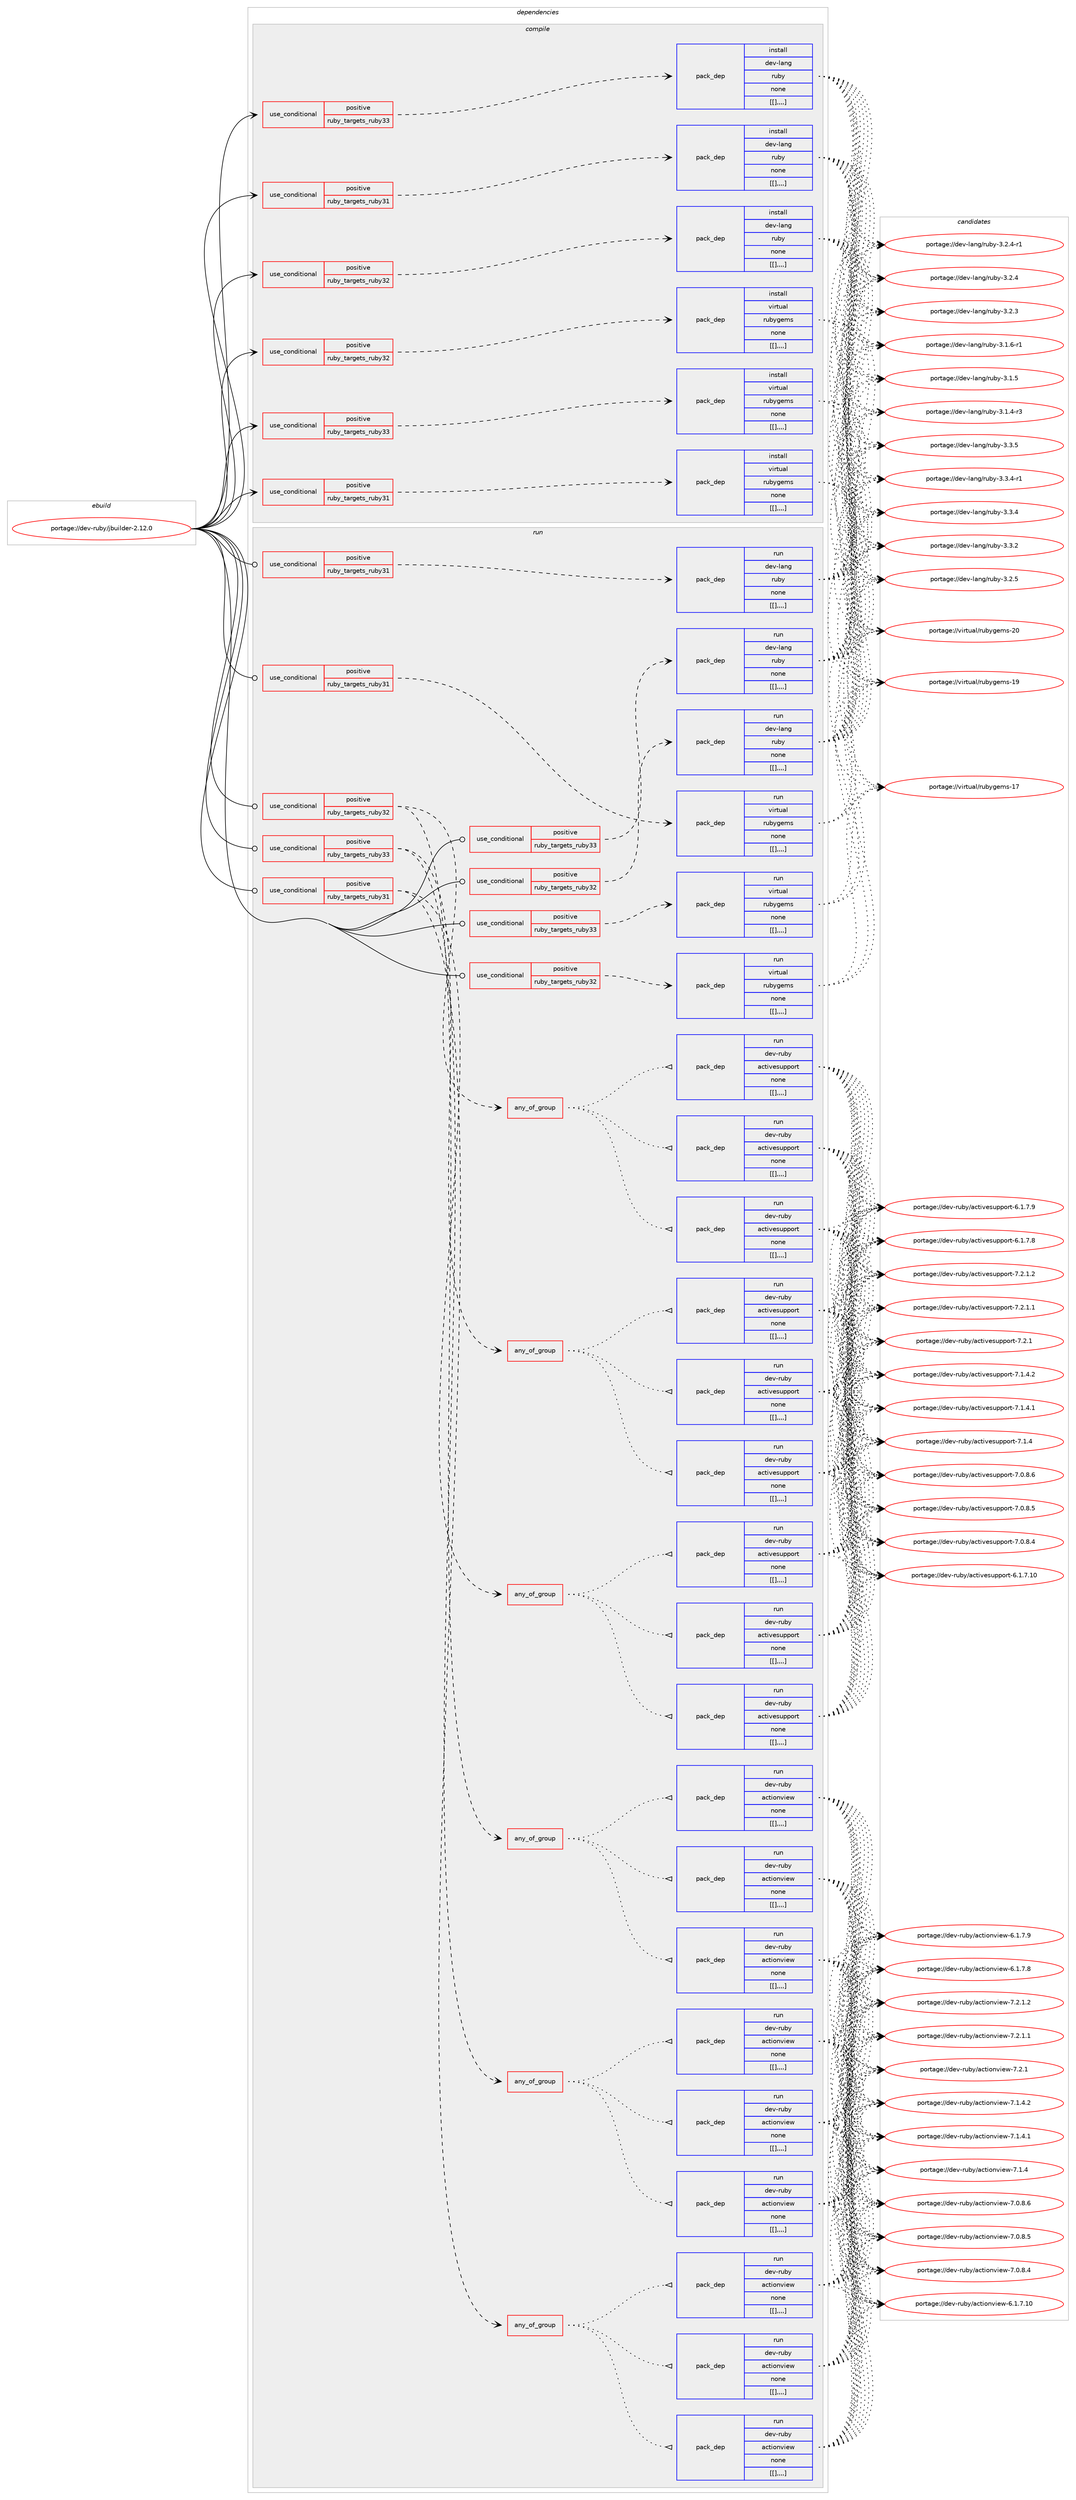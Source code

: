 digraph prolog {

# *************
# Graph options
# *************

newrank=true;
concentrate=true;
compound=true;
graph [rankdir=LR,fontname=Helvetica,fontsize=10,ranksep=1.5];#, ranksep=2.5, nodesep=0.2];
edge  [arrowhead=vee];
node  [fontname=Helvetica,fontsize=10];

# **********
# The ebuild
# **********

subgraph cluster_leftcol {
color=gray;
label=<<i>ebuild</i>>;
id [label="portage://dev-ruby/jbuilder-2.12.0", color=red, width=4, href="../dev-ruby/jbuilder-2.12.0.svg"];
}

# ****************
# The dependencies
# ****************

subgraph cluster_midcol {
color=gray;
label=<<i>dependencies</i>>;
subgraph cluster_compile {
fillcolor="#eeeeee";
style=filled;
label=<<i>compile</i>>;
subgraph cond53555 {
dependency198065 [label=<<TABLE BORDER="0" CELLBORDER="1" CELLSPACING="0" CELLPADDING="4"><TR><TD ROWSPAN="3" CELLPADDING="10">use_conditional</TD></TR><TR><TD>positive</TD></TR><TR><TD>ruby_targets_ruby31</TD></TR></TABLE>>, shape=none, color=red];
subgraph pack143100 {
dependency198110 [label=<<TABLE BORDER="0" CELLBORDER="1" CELLSPACING="0" CELLPADDING="4" WIDTH="220"><TR><TD ROWSPAN="6" CELLPADDING="30">pack_dep</TD></TR><TR><TD WIDTH="110">install</TD></TR><TR><TD>dev-lang</TD></TR><TR><TD>ruby</TD></TR><TR><TD>none</TD></TR><TR><TD>[[],,,,]</TD></TR></TABLE>>, shape=none, color=blue];
}
dependency198065:e -> dependency198110:w [weight=20,style="dashed",arrowhead="vee"];
}
id:e -> dependency198065:w [weight=20,style="solid",arrowhead="vee"];
subgraph cond53607 {
dependency198172 [label=<<TABLE BORDER="0" CELLBORDER="1" CELLSPACING="0" CELLPADDING="4"><TR><TD ROWSPAN="3" CELLPADDING="10">use_conditional</TD></TR><TR><TD>positive</TD></TR><TR><TD>ruby_targets_ruby31</TD></TR></TABLE>>, shape=none, color=red];
subgraph pack143136 {
dependency198216 [label=<<TABLE BORDER="0" CELLBORDER="1" CELLSPACING="0" CELLPADDING="4" WIDTH="220"><TR><TD ROWSPAN="6" CELLPADDING="30">pack_dep</TD></TR><TR><TD WIDTH="110">install</TD></TR><TR><TD>virtual</TD></TR><TR><TD>rubygems</TD></TR><TR><TD>none</TD></TR><TR><TD>[[],,,,]</TD></TR></TABLE>>, shape=none, color=blue];
}
dependency198172:e -> dependency198216:w [weight=20,style="dashed",arrowhead="vee"];
}
id:e -> dependency198172:w [weight=20,style="solid",arrowhead="vee"];
subgraph cond53654 {
dependency198239 [label=<<TABLE BORDER="0" CELLBORDER="1" CELLSPACING="0" CELLPADDING="4"><TR><TD ROWSPAN="3" CELLPADDING="10">use_conditional</TD></TR><TR><TD>positive</TD></TR><TR><TD>ruby_targets_ruby32</TD></TR></TABLE>>, shape=none, color=red];
subgraph pack143167 {
dependency198241 [label=<<TABLE BORDER="0" CELLBORDER="1" CELLSPACING="0" CELLPADDING="4" WIDTH="220"><TR><TD ROWSPAN="6" CELLPADDING="30">pack_dep</TD></TR><TR><TD WIDTH="110">install</TD></TR><TR><TD>dev-lang</TD></TR><TR><TD>ruby</TD></TR><TR><TD>none</TD></TR><TR><TD>[[],,,,]</TD></TR></TABLE>>, shape=none, color=blue];
}
dependency198239:e -> dependency198241:w [weight=20,style="dashed",arrowhead="vee"];
}
id:e -> dependency198239:w [weight=20,style="solid",arrowhead="vee"];
subgraph cond53667 {
dependency198278 [label=<<TABLE BORDER="0" CELLBORDER="1" CELLSPACING="0" CELLPADDING="4"><TR><TD ROWSPAN="3" CELLPADDING="10">use_conditional</TD></TR><TR><TD>positive</TD></TR><TR><TD>ruby_targets_ruby32</TD></TR></TABLE>>, shape=none, color=red];
subgraph pack143192 {
dependency198307 [label=<<TABLE BORDER="0" CELLBORDER="1" CELLSPACING="0" CELLPADDING="4" WIDTH="220"><TR><TD ROWSPAN="6" CELLPADDING="30">pack_dep</TD></TR><TR><TD WIDTH="110">install</TD></TR><TR><TD>virtual</TD></TR><TR><TD>rubygems</TD></TR><TR><TD>none</TD></TR><TR><TD>[[],,,,]</TD></TR></TABLE>>, shape=none, color=blue];
}
dependency198278:e -> dependency198307:w [weight=20,style="dashed",arrowhead="vee"];
}
id:e -> dependency198278:w [weight=20,style="solid",arrowhead="vee"];
subgraph cond53697 {
dependency198346 [label=<<TABLE BORDER="0" CELLBORDER="1" CELLSPACING="0" CELLPADDING="4"><TR><TD ROWSPAN="3" CELLPADDING="10">use_conditional</TD></TR><TR><TD>positive</TD></TR><TR><TD>ruby_targets_ruby33</TD></TR></TABLE>>, shape=none, color=red];
subgraph pack143225 {
dependency198401 [label=<<TABLE BORDER="0" CELLBORDER="1" CELLSPACING="0" CELLPADDING="4" WIDTH="220"><TR><TD ROWSPAN="6" CELLPADDING="30">pack_dep</TD></TR><TR><TD WIDTH="110">install</TD></TR><TR><TD>dev-lang</TD></TR><TR><TD>ruby</TD></TR><TR><TD>none</TD></TR><TR><TD>[[],,,,]</TD></TR></TABLE>>, shape=none, color=blue];
}
dependency198346:e -> dependency198401:w [weight=20,style="dashed",arrowhead="vee"];
}
id:e -> dependency198346:w [weight=20,style="solid",arrowhead="vee"];
subgraph cond53739 {
dependency198447 [label=<<TABLE BORDER="0" CELLBORDER="1" CELLSPACING="0" CELLPADDING="4"><TR><TD ROWSPAN="3" CELLPADDING="10">use_conditional</TD></TR><TR><TD>positive</TD></TR><TR><TD>ruby_targets_ruby33</TD></TR></TABLE>>, shape=none, color=red];
subgraph pack143281 {
dependency198450 [label=<<TABLE BORDER="0" CELLBORDER="1" CELLSPACING="0" CELLPADDING="4" WIDTH="220"><TR><TD ROWSPAN="6" CELLPADDING="30">pack_dep</TD></TR><TR><TD WIDTH="110">install</TD></TR><TR><TD>virtual</TD></TR><TR><TD>rubygems</TD></TR><TR><TD>none</TD></TR><TR><TD>[[],,,,]</TD></TR></TABLE>>, shape=none, color=blue];
}
dependency198447:e -> dependency198450:w [weight=20,style="dashed",arrowhead="vee"];
}
id:e -> dependency198447:w [weight=20,style="solid",arrowhead="vee"];
}
subgraph cluster_compileandrun {
fillcolor="#eeeeee";
style=filled;
label=<<i>compile and run</i>>;
}
subgraph cluster_run {
fillcolor="#eeeeee";
style=filled;
label=<<i>run</i>>;
subgraph cond53758 {
dependency198476 [label=<<TABLE BORDER="0" CELLBORDER="1" CELLSPACING="0" CELLPADDING="4"><TR><TD ROWSPAN="3" CELLPADDING="10">use_conditional</TD></TR><TR><TD>positive</TD></TR><TR><TD>ruby_targets_ruby31</TD></TR></TABLE>>, shape=none, color=red];
subgraph any1275 {
dependency198479 [label=<<TABLE BORDER="0" CELLBORDER="1" CELLSPACING="0" CELLPADDING="4"><TR><TD CELLPADDING="10">any_of_group</TD></TR></TABLE>>, shape=none, color=red];subgraph pack143315 {
dependency198521 [label=<<TABLE BORDER="0" CELLBORDER="1" CELLSPACING="0" CELLPADDING="4" WIDTH="220"><TR><TD ROWSPAN="6" CELLPADDING="30">pack_dep</TD></TR><TR><TD WIDTH="110">run</TD></TR><TR><TD>dev-ruby</TD></TR><TR><TD>activesupport</TD></TR><TR><TD>none</TD></TR><TR><TD>[[],,,,]</TD></TR></TABLE>>, shape=none, color=blue];
}
dependency198479:e -> dependency198521:w [weight=20,style="dotted",arrowhead="oinv"];
subgraph pack143329 {
dependency198548 [label=<<TABLE BORDER="0" CELLBORDER="1" CELLSPACING="0" CELLPADDING="4" WIDTH="220"><TR><TD ROWSPAN="6" CELLPADDING="30">pack_dep</TD></TR><TR><TD WIDTH="110">run</TD></TR><TR><TD>dev-ruby</TD></TR><TR><TD>activesupport</TD></TR><TR><TD>none</TD></TR><TR><TD>[[],,,,]</TD></TR></TABLE>>, shape=none, color=blue];
}
dependency198479:e -> dependency198548:w [weight=20,style="dotted",arrowhead="oinv"];
subgraph pack143332 {
dependency198553 [label=<<TABLE BORDER="0" CELLBORDER="1" CELLSPACING="0" CELLPADDING="4" WIDTH="220"><TR><TD ROWSPAN="6" CELLPADDING="30">pack_dep</TD></TR><TR><TD WIDTH="110">run</TD></TR><TR><TD>dev-ruby</TD></TR><TR><TD>activesupport</TD></TR><TR><TD>none</TD></TR><TR><TD>[[],,,,]</TD></TR></TABLE>>, shape=none, color=blue];
}
dependency198479:e -> dependency198553:w [weight=20,style="dotted",arrowhead="oinv"];
}
dependency198476:e -> dependency198479:w [weight=20,style="dashed",arrowhead="vee"];
subgraph any1277 {
dependency198640 [label=<<TABLE BORDER="0" CELLBORDER="1" CELLSPACING="0" CELLPADDING="4"><TR><TD CELLPADDING="10">any_of_group</TD></TR></TABLE>>, shape=none, color=red];subgraph pack143381 {
dependency198648 [label=<<TABLE BORDER="0" CELLBORDER="1" CELLSPACING="0" CELLPADDING="4" WIDTH="220"><TR><TD ROWSPAN="6" CELLPADDING="30">pack_dep</TD></TR><TR><TD WIDTH="110">run</TD></TR><TR><TD>dev-ruby</TD></TR><TR><TD>actionview</TD></TR><TR><TD>none</TD></TR><TR><TD>[[],,,,]</TD></TR></TABLE>>, shape=none, color=blue];
}
dependency198640:e -> dependency198648:w [weight=20,style="dotted",arrowhead="oinv"];
subgraph pack143384 {
dependency198671 [label=<<TABLE BORDER="0" CELLBORDER="1" CELLSPACING="0" CELLPADDING="4" WIDTH="220"><TR><TD ROWSPAN="6" CELLPADDING="30">pack_dep</TD></TR><TR><TD WIDTH="110">run</TD></TR><TR><TD>dev-ruby</TD></TR><TR><TD>actionview</TD></TR><TR><TD>none</TD></TR><TR><TD>[[],,,,]</TD></TR></TABLE>>, shape=none, color=blue];
}
dependency198640:e -> dependency198671:w [weight=20,style="dotted",arrowhead="oinv"];
subgraph pack143402 {
dependency198705 [label=<<TABLE BORDER="0" CELLBORDER="1" CELLSPACING="0" CELLPADDING="4" WIDTH="220"><TR><TD ROWSPAN="6" CELLPADDING="30">pack_dep</TD></TR><TR><TD WIDTH="110">run</TD></TR><TR><TD>dev-ruby</TD></TR><TR><TD>actionview</TD></TR><TR><TD>none</TD></TR><TR><TD>[[],,,,]</TD></TR></TABLE>>, shape=none, color=blue];
}
dependency198640:e -> dependency198705:w [weight=20,style="dotted",arrowhead="oinv"];
}
dependency198476:e -> dependency198640:w [weight=20,style="dashed",arrowhead="vee"];
}
id:e -> dependency198476:w [weight=20,style="solid",arrowhead="odot"];
subgraph cond53868 {
dependency198717 [label=<<TABLE BORDER="0" CELLBORDER="1" CELLSPACING="0" CELLPADDING="4"><TR><TD ROWSPAN="3" CELLPADDING="10">use_conditional</TD></TR><TR><TD>positive</TD></TR><TR><TD>ruby_targets_ruby31</TD></TR></TABLE>>, shape=none, color=red];
subgraph pack143436 {
dependency198753 [label=<<TABLE BORDER="0" CELLBORDER="1" CELLSPACING="0" CELLPADDING="4" WIDTH="220"><TR><TD ROWSPAN="6" CELLPADDING="30">pack_dep</TD></TR><TR><TD WIDTH="110">run</TD></TR><TR><TD>dev-lang</TD></TR><TR><TD>ruby</TD></TR><TR><TD>none</TD></TR><TR><TD>[[],,,,]</TD></TR></TABLE>>, shape=none, color=blue];
}
dependency198717:e -> dependency198753:w [weight=20,style="dashed",arrowhead="vee"];
}
id:e -> dependency198717:w [weight=20,style="solid",arrowhead="odot"];
subgraph cond53891 {
dependency198777 [label=<<TABLE BORDER="0" CELLBORDER="1" CELLSPACING="0" CELLPADDING="4"><TR><TD ROWSPAN="3" CELLPADDING="10">use_conditional</TD></TR><TR><TD>positive</TD></TR><TR><TD>ruby_targets_ruby31</TD></TR></TABLE>>, shape=none, color=red];
subgraph pack143460 {
dependency198820 [label=<<TABLE BORDER="0" CELLBORDER="1" CELLSPACING="0" CELLPADDING="4" WIDTH="220"><TR><TD ROWSPAN="6" CELLPADDING="30">pack_dep</TD></TR><TR><TD WIDTH="110">run</TD></TR><TR><TD>virtual</TD></TR><TR><TD>rubygems</TD></TR><TR><TD>none</TD></TR><TR><TD>[[],,,,]</TD></TR></TABLE>>, shape=none, color=blue];
}
dependency198777:e -> dependency198820:w [weight=20,style="dashed",arrowhead="vee"];
}
id:e -> dependency198777:w [weight=20,style="solid",arrowhead="odot"];
subgraph cond53971 {
dependency198963 [label=<<TABLE BORDER="0" CELLBORDER="1" CELLSPACING="0" CELLPADDING="4"><TR><TD ROWSPAN="3" CELLPADDING="10">use_conditional</TD></TR><TR><TD>positive</TD></TR><TR><TD>ruby_targets_ruby32</TD></TR></TABLE>>, shape=none, color=red];
subgraph any1279 {
dependency199003 [label=<<TABLE BORDER="0" CELLBORDER="1" CELLSPACING="0" CELLPADDING="4"><TR><TD CELLPADDING="10">any_of_group</TD></TR></TABLE>>, shape=none, color=red];subgraph pack143578 {
dependency199008 [label=<<TABLE BORDER="0" CELLBORDER="1" CELLSPACING="0" CELLPADDING="4" WIDTH="220"><TR><TD ROWSPAN="6" CELLPADDING="30">pack_dep</TD></TR><TR><TD WIDTH="110">run</TD></TR><TR><TD>dev-ruby</TD></TR><TR><TD>activesupport</TD></TR><TR><TD>none</TD></TR><TR><TD>[[],,,,]</TD></TR></TABLE>>, shape=none, color=blue];
}
dependency199003:e -> dependency199008:w [weight=20,style="dotted",arrowhead="oinv"];
subgraph pack143594 {
dependency199102 [label=<<TABLE BORDER="0" CELLBORDER="1" CELLSPACING="0" CELLPADDING="4" WIDTH="220"><TR><TD ROWSPAN="6" CELLPADDING="30">pack_dep</TD></TR><TR><TD WIDTH="110">run</TD></TR><TR><TD>dev-ruby</TD></TR><TR><TD>activesupport</TD></TR><TR><TD>none</TD></TR><TR><TD>[[],,,,]</TD></TR></TABLE>>, shape=none, color=blue];
}
dependency199003:e -> dependency199102:w [weight=20,style="dotted",arrowhead="oinv"];
subgraph pack143637 {
dependency199106 [label=<<TABLE BORDER="0" CELLBORDER="1" CELLSPACING="0" CELLPADDING="4" WIDTH="220"><TR><TD ROWSPAN="6" CELLPADDING="30">pack_dep</TD></TR><TR><TD WIDTH="110">run</TD></TR><TR><TD>dev-ruby</TD></TR><TR><TD>activesupport</TD></TR><TR><TD>none</TD></TR><TR><TD>[[],,,,]</TD></TR></TABLE>>, shape=none, color=blue];
}
dependency199003:e -> dependency199106:w [weight=20,style="dotted",arrowhead="oinv"];
}
dependency198963:e -> dependency199003:w [weight=20,style="dashed",arrowhead="vee"];
subgraph any1281 {
dependency199112 [label=<<TABLE BORDER="0" CELLBORDER="1" CELLSPACING="0" CELLPADDING="4"><TR><TD CELLPADDING="10">any_of_group</TD></TR></TABLE>>, shape=none, color=red];subgraph pack143673 {
dependency199194 [label=<<TABLE BORDER="0" CELLBORDER="1" CELLSPACING="0" CELLPADDING="4" WIDTH="220"><TR><TD ROWSPAN="6" CELLPADDING="30">pack_dep</TD></TR><TR><TD WIDTH="110">run</TD></TR><TR><TD>dev-ruby</TD></TR><TR><TD>actionview</TD></TR><TR><TD>none</TD></TR><TR><TD>[[],,,,]</TD></TR></TABLE>>, shape=none, color=blue];
}
dependency199112:e -> dependency199194:w [weight=20,style="dotted",arrowhead="oinv"];
subgraph pack143687 {
dependency199198 [label=<<TABLE BORDER="0" CELLBORDER="1" CELLSPACING="0" CELLPADDING="4" WIDTH="220"><TR><TD ROWSPAN="6" CELLPADDING="30">pack_dep</TD></TR><TR><TD WIDTH="110">run</TD></TR><TR><TD>dev-ruby</TD></TR><TR><TD>actionview</TD></TR><TR><TD>none</TD></TR><TR><TD>[[],,,,]</TD></TR></TABLE>>, shape=none, color=blue];
}
dependency199112:e -> dependency199198:w [weight=20,style="dotted",arrowhead="oinv"];
subgraph pack143706 {
dependency199234 [label=<<TABLE BORDER="0" CELLBORDER="1" CELLSPACING="0" CELLPADDING="4" WIDTH="220"><TR><TD ROWSPAN="6" CELLPADDING="30">pack_dep</TD></TR><TR><TD WIDTH="110">run</TD></TR><TR><TD>dev-ruby</TD></TR><TR><TD>actionview</TD></TR><TR><TD>none</TD></TR><TR><TD>[[],,,,]</TD></TR></TABLE>>, shape=none, color=blue];
}
dependency199112:e -> dependency199234:w [weight=20,style="dotted",arrowhead="oinv"];
}
dependency198963:e -> dependency199112:w [weight=20,style="dashed",arrowhead="vee"];
}
id:e -> dependency198963:w [weight=20,style="solid",arrowhead="odot"];
subgraph cond54110 {
dependency199242 [label=<<TABLE BORDER="0" CELLBORDER="1" CELLSPACING="0" CELLPADDING="4"><TR><TD ROWSPAN="3" CELLPADDING="10">use_conditional</TD></TR><TR><TD>positive</TD></TR><TR><TD>ruby_targets_ruby32</TD></TR></TABLE>>, shape=none, color=red];
subgraph pack143710 {
dependency199276 [label=<<TABLE BORDER="0" CELLBORDER="1" CELLSPACING="0" CELLPADDING="4" WIDTH="220"><TR><TD ROWSPAN="6" CELLPADDING="30">pack_dep</TD></TR><TR><TD WIDTH="110">run</TD></TR><TR><TD>dev-lang</TD></TR><TR><TD>ruby</TD></TR><TR><TD>none</TD></TR><TR><TD>[[],,,,]</TD></TR></TABLE>>, shape=none, color=blue];
}
dependency199242:e -> dependency199276:w [weight=20,style="dashed",arrowhead="vee"];
}
id:e -> dependency199242:w [weight=20,style="solid",arrowhead="odot"];
subgraph cond54171 {
dependency199384 [label=<<TABLE BORDER="0" CELLBORDER="1" CELLSPACING="0" CELLPADDING="4"><TR><TD ROWSPAN="3" CELLPADDING="10">use_conditional</TD></TR><TR><TD>positive</TD></TR><TR><TD>ruby_targets_ruby32</TD></TR></TABLE>>, shape=none, color=red];
subgraph pack143792 {
dependency199437 [label=<<TABLE BORDER="0" CELLBORDER="1" CELLSPACING="0" CELLPADDING="4" WIDTH="220"><TR><TD ROWSPAN="6" CELLPADDING="30">pack_dep</TD></TR><TR><TD WIDTH="110">run</TD></TR><TR><TD>virtual</TD></TR><TR><TD>rubygems</TD></TR><TR><TD>none</TD></TR><TR><TD>[[],,,,]</TD></TR></TABLE>>, shape=none, color=blue];
}
dependency199384:e -> dependency199437:w [weight=20,style="dashed",arrowhead="vee"];
}
id:e -> dependency199384:w [weight=20,style="solid",arrowhead="odot"];
subgraph cond54207 {
dependency199478 [label=<<TABLE BORDER="0" CELLBORDER="1" CELLSPACING="0" CELLPADDING="4"><TR><TD ROWSPAN="3" CELLPADDING="10">use_conditional</TD></TR><TR><TD>positive</TD></TR><TR><TD>ruby_targets_ruby33</TD></TR></TABLE>>, shape=none, color=red];
subgraph any1284 {
dependency199537 [label=<<TABLE BORDER="0" CELLBORDER="1" CELLSPACING="0" CELLPADDING="4"><TR><TD CELLPADDING="10">any_of_group</TD></TR></TABLE>>, shape=none, color=red];subgraph pack143867 {
dependency199541 [label=<<TABLE BORDER="0" CELLBORDER="1" CELLSPACING="0" CELLPADDING="4" WIDTH="220"><TR><TD ROWSPAN="6" CELLPADDING="30">pack_dep</TD></TR><TR><TD WIDTH="110">run</TD></TR><TR><TD>dev-ruby</TD></TR><TR><TD>activesupport</TD></TR><TR><TD>none</TD></TR><TR><TD>[[],,,,]</TD></TR></TABLE>>, shape=none, color=blue];
}
dependency199537:e -> dependency199541:w [weight=20,style="dotted",arrowhead="oinv"];
subgraph pack143870 {
dependency199547 [label=<<TABLE BORDER="0" CELLBORDER="1" CELLSPACING="0" CELLPADDING="4" WIDTH="220"><TR><TD ROWSPAN="6" CELLPADDING="30">pack_dep</TD></TR><TR><TD WIDTH="110">run</TD></TR><TR><TD>dev-ruby</TD></TR><TR><TD>activesupport</TD></TR><TR><TD>none</TD></TR><TR><TD>[[],,,,]</TD></TR></TABLE>>, shape=none, color=blue];
}
dependency199537:e -> dependency199547:w [weight=20,style="dotted",arrowhead="oinv"];
subgraph pack143872 {
dependency199585 [label=<<TABLE BORDER="0" CELLBORDER="1" CELLSPACING="0" CELLPADDING="4" WIDTH="220"><TR><TD ROWSPAN="6" CELLPADDING="30">pack_dep</TD></TR><TR><TD WIDTH="110">run</TD></TR><TR><TD>dev-ruby</TD></TR><TR><TD>activesupport</TD></TR><TR><TD>none</TD></TR><TR><TD>[[],,,,]</TD></TR></TABLE>>, shape=none, color=blue];
}
dependency199537:e -> dependency199585:w [weight=20,style="dotted",arrowhead="oinv"];
}
dependency199478:e -> dependency199537:w [weight=20,style="dashed",arrowhead="vee"];
subgraph any1285 {
dependency199615 [label=<<TABLE BORDER="0" CELLBORDER="1" CELLSPACING="0" CELLPADDING="4"><TR><TD CELLPADDING="10">any_of_group</TD></TR></TABLE>>, shape=none, color=red];subgraph pack143908 {
dependency199618 [label=<<TABLE BORDER="0" CELLBORDER="1" CELLSPACING="0" CELLPADDING="4" WIDTH="220"><TR><TD ROWSPAN="6" CELLPADDING="30">pack_dep</TD></TR><TR><TD WIDTH="110">run</TD></TR><TR><TD>dev-ruby</TD></TR><TR><TD>actionview</TD></TR><TR><TD>none</TD></TR><TR><TD>[[],,,,]</TD></TR></TABLE>>, shape=none, color=blue];
}
dependency199615:e -> dependency199618:w [weight=20,style="dotted",arrowhead="oinv"];
subgraph pack143923 {
dependency199682 [label=<<TABLE BORDER="0" CELLBORDER="1" CELLSPACING="0" CELLPADDING="4" WIDTH="220"><TR><TD ROWSPAN="6" CELLPADDING="30">pack_dep</TD></TR><TR><TD WIDTH="110">run</TD></TR><TR><TD>dev-ruby</TD></TR><TR><TD>actionview</TD></TR><TR><TD>none</TD></TR><TR><TD>[[],,,,]</TD></TR></TABLE>>, shape=none, color=blue];
}
dependency199615:e -> dependency199682:w [weight=20,style="dotted",arrowhead="oinv"];
subgraph pack143955 {
dependency199724 [label=<<TABLE BORDER="0" CELLBORDER="1" CELLSPACING="0" CELLPADDING="4" WIDTH="220"><TR><TD ROWSPAN="6" CELLPADDING="30">pack_dep</TD></TR><TR><TD WIDTH="110">run</TD></TR><TR><TD>dev-ruby</TD></TR><TR><TD>actionview</TD></TR><TR><TD>none</TD></TR><TR><TD>[[],,,,]</TD></TR></TABLE>>, shape=none, color=blue];
}
dependency199615:e -> dependency199724:w [weight=20,style="dotted",arrowhead="oinv"];
}
dependency199478:e -> dependency199615:w [weight=20,style="dashed",arrowhead="vee"];
}
id:e -> dependency199478:w [weight=20,style="solid",arrowhead="odot"];
subgraph cond54351 {
dependency199801 [label=<<TABLE BORDER="0" CELLBORDER="1" CELLSPACING="0" CELLPADDING="4"><TR><TD ROWSPAN="3" CELLPADDING="10">use_conditional</TD></TR><TR><TD>positive</TD></TR><TR><TD>ruby_targets_ruby33</TD></TR></TABLE>>, shape=none, color=red];
subgraph pack144006 {
dependency199860 [label=<<TABLE BORDER="0" CELLBORDER="1" CELLSPACING="0" CELLPADDING="4" WIDTH="220"><TR><TD ROWSPAN="6" CELLPADDING="30">pack_dep</TD></TR><TR><TD WIDTH="110">run</TD></TR><TR><TD>dev-lang</TD></TR><TR><TD>ruby</TD></TR><TR><TD>none</TD></TR><TR><TD>[[],,,,]</TD></TR></TABLE>>, shape=none, color=blue];
}
dependency199801:e -> dependency199860:w [weight=20,style="dashed",arrowhead="vee"];
}
id:e -> dependency199801:w [weight=20,style="solid",arrowhead="odot"];
subgraph cond54409 {
dependency199960 [label=<<TABLE BORDER="0" CELLBORDER="1" CELLSPACING="0" CELLPADDING="4"><TR><TD ROWSPAN="3" CELLPADDING="10">use_conditional</TD></TR><TR><TD>positive</TD></TR><TR><TD>ruby_targets_ruby33</TD></TR></TABLE>>, shape=none, color=red];
subgraph pack144092 {
dependency200001 [label=<<TABLE BORDER="0" CELLBORDER="1" CELLSPACING="0" CELLPADDING="4" WIDTH="220"><TR><TD ROWSPAN="6" CELLPADDING="30">pack_dep</TD></TR><TR><TD WIDTH="110">run</TD></TR><TR><TD>virtual</TD></TR><TR><TD>rubygems</TD></TR><TR><TD>none</TD></TR><TR><TD>[[],,,,]</TD></TR></TABLE>>, shape=none, color=blue];
}
dependency199960:e -> dependency200001:w [weight=20,style="dashed",arrowhead="vee"];
}
id:e -> dependency199960:w [weight=20,style="solid",arrowhead="odot"];
}
}

# **************
# The candidates
# **************

subgraph cluster_choices {
rank=same;
color=gray;
label=<<i>candidates</i>>;

subgraph choice143652 {
color=black;
nodesep=1;
choice10010111845108971101034711411798121455146514653 [label="portage://dev-lang/ruby-3.3.5", color=red, width=4,href="../dev-lang/ruby-3.3.5.svg"];
choice100101118451089711010347114117981214551465146524511449 [label="portage://dev-lang/ruby-3.3.4-r1", color=red, width=4,href="../dev-lang/ruby-3.3.4-r1.svg"];
choice10010111845108971101034711411798121455146514652 [label="portage://dev-lang/ruby-3.3.4", color=red, width=4,href="../dev-lang/ruby-3.3.4.svg"];
choice10010111845108971101034711411798121455146514650 [label="portage://dev-lang/ruby-3.3.2", color=red, width=4,href="../dev-lang/ruby-3.3.2.svg"];
choice10010111845108971101034711411798121455146504653 [label="portage://dev-lang/ruby-3.2.5", color=red, width=4,href="../dev-lang/ruby-3.2.5.svg"];
choice100101118451089711010347114117981214551465046524511449 [label="portage://dev-lang/ruby-3.2.4-r1", color=red, width=4,href="../dev-lang/ruby-3.2.4-r1.svg"];
choice10010111845108971101034711411798121455146504652 [label="portage://dev-lang/ruby-3.2.4", color=red, width=4,href="../dev-lang/ruby-3.2.4.svg"];
choice10010111845108971101034711411798121455146504651 [label="portage://dev-lang/ruby-3.2.3", color=red, width=4,href="../dev-lang/ruby-3.2.3.svg"];
choice100101118451089711010347114117981214551464946544511449 [label="portage://dev-lang/ruby-3.1.6-r1", color=red, width=4,href="../dev-lang/ruby-3.1.6-r1.svg"];
choice10010111845108971101034711411798121455146494653 [label="portage://dev-lang/ruby-3.1.5", color=red, width=4,href="../dev-lang/ruby-3.1.5.svg"];
choice100101118451089711010347114117981214551464946524511451 [label="portage://dev-lang/ruby-3.1.4-r3", color=red, width=4,href="../dev-lang/ruby-3.1.4-r3.svg"];
dependency198110:e -> choice10010111845108971101034711411798121455146514653:w [style=dotted,weight="100"];
dependency198110:e -> choice100101118451089711010347114117981214551465146524511449:w [style=dotted,weight="100"];
dependency198110:e -> choice10010111845108971101034711411798121455146514652:w [style=dotted,weight="100"];
dependency198110:e -> choice10010111845108971101034711411798121455146514650:w [style=dotted,weight="100"];
dependency198110:e -> choice10010111845108971101034711411798121455146504653:w [style=dotted,weight="100"];
dependency198110:e -> choice100101118451089711010347114117981214551465046524511449:w [style=dotted,weight="100"];
dependency198110:e -> choice10010111845108971101034711411798121455146504652:w [style=dotted,weight="100"];
dependency198110:e -> choice10010111845108971101034711411798121455146504651:w [style=dotted,weight="100"];
dependency198110:e -> choice100101118451089711010347114117981214551464946544511449:w [style=dotted,weight="100"];
dependency198110:e -> choice10010111845108971101034711411798121455146494653:w [style=dotted,weight="100"];
dependency198110:e -> choice100101118451089711010347114117981214551464946524511451:w [style=dotted,weight="100"];
}
subgraph choice143662 {
color=black;
nodesep=1;
choice118105114116117971084711411798121103101109115455048 [label="portage://virtual/rubygems-20", color=red, width=4,href="../virtual/rubygems-20.svg"];
choice118105114116117971084711411798121103101109115454957 [label="portage://virtual/rubygems-19", color=red, width=4,href="../virtual/rubygems-19.svg"];
choice118105114116117971084711411798121103101109115454955 [label="portage://virtual/rubygems-17", color=red, width=4,href="../virtual/rubygems-17.svg"];
dependency198216:e -> choice118105114116117971084711411798121103101109115455048:w [style=dotted,weight="100"];
dependency198216:e -> choice118105114116117971084711411798121103101109115454957:w [style=dotted,weight="100"];
dependency198216:e -> choice118105114116117971084711411798121103101109115454955:w [style=dotted,weight="100"];
}
subgraph choice143669 {
color=black;
nodesep=1;
choice10010111845108971101034711411798121455146514653 [label="portage://dev-lang/ruby-3.3.5", color=red, width=4,href="../dev-lang/ruby-3.3.5.svg"];
choice100101118451089711010347114117981214551465146524511449 [label="portage://dev-lang/ruby-3.3.4-r1", color=red, width=4,href="../dev-lang/ruby-3.3.4-r1.svg"];
choice10010111845108971101034711411798121455146514652 [label="portage://dev-lang/ruby-3.3.4", color=red, width=4,href="../dev-lang/ruby-3.3.4.svg"];
choice10010111845108971101034711411798121455146514650 [label="portage://dev-lang/ruby-3.3.2", color=red, width=4,href="../dev-lang/ruby-3.3.2.svg"];
choice10010111845108971101034711411798121455146504653 [label="portage://dev-lang/ruby-3.2.5", color=red, width=4,href="../dev-lang/ruby-3.2.5.svg"];
choice100101118451089711010347114117981214551465046524511449 [label="portage://dev-lang/ruby-3.2.4-r1", color=red, width=4,href="../dev-lang/ruby-3.2.4-r1.svg"];
choice10010111845108971101034711411798121455146504652 [label="portage://dev-lang/ruby-3.2.4", color=red, width=4,href="../dev-lang/ruby-3.2.4.svg"];
choice10010111845108971101034711411798121455146504651 [label="portage://dev-lang/ruby-3.2.3", color=red, width=4,href="../dev-lang/ruby-3.2.3.svg"];
choice100101118451089711010347114117981214551464946544511449 [label="portage://dev-lang/ruby-3.1.6-r1", color=red, width=4,href="../dev-lang/ruby-3.1.6-r1.svg"];
choice10010111845108971101034711411798121455146494653 [label="portage://dev-lang/ruby-3.1.5", color=red, width=4,href="../dev-lang/ruby-3.1.5.svg"];
choice100101118451089711010347114117981214551464946524511451 [label="portage://dev-lang/ruby-3.1.4-r3", color=red, width=4,href="../dev-lang/ruby-3.1.4-r3.svg"];
dependency198241:e -> choice10010111845108971101034711411798121455146514653:w [style=dotted,weight="100"];
dependency198241:e -> choice100101118451089711010347114117981214551465146524511449:w [style=dotted,weight="100"];
dependency198241:e -> choice10010111845108971101034711411798121455146514652:w [style=dotted,weight="100"];
dependency198241:e -> choice10010111845108971101034711411798121455146514650:w [style=dotted,weight="100"];
dependency198241:e -> choice10010111845108971101034711411798121455146504653:w [style=dotted,weight="100"];
dependency198241:e -> choice100101118451089711010347114117981214551465046524511449:w [style=dotted,weight="100"];
dependency198241:e -> choice10010111845108971101034711411798121455146504652:w [style=dotted,weight="100"];
dependency198241:e -> choice10010111845108971101034711411798121455146504651:w [style=dotted,weight="100"];
dependency198241:e -> choice100101118451089711010347114117981214551464946544511449:w [style=dotted,weight="100"];
dependency198241:e -> choice10010111845108971101034711411798121455146494653:w [style=dotted,weight="100"];
dependency198241:e -> choice100101118451089711010347114117981214551464946524511451:w [style=dotted,weight="100"];
}
subgraph choice143741 {
color=black;
nodesep=1;
choice118105114116117971084711411798121103101109115455048 [label="portage://virtual/rubygems-20", color=red, width=4,href="../virtual/rubygems-20.svg"];
choice118105114116117971084711411798121103101109115454957 [label="portage://virtual/rubygems-19", color=red, width=4,href="../virtual/rubygems-19.svg"];
choice118105114116117971084711411798121103101109115454955 [label="portage://virtual/rubygems-17", color=red, width=4,href="../virtual/rubygems-17.svg"];
dependency198307:e -> choice118105114116117971084711411798121103101109115455048:w [style=dotted,weight="100"];
dependency198307:e -> choice118105114116117971084711411798121103101109115454957:w [style=dotted,weight="100"];
dependency198307:e -> choice118105114116117971084711411798121103101109115454955:w [style=dotted,weight="100"];
}
subgraph choice143749 {
color=black;
nodesep=1;
choice10010111845108971101034711411798121455146514653 [label="portage://dev-lang/ruby-3.3.5", color=red, width=4,href="../dev-lang/ruby-3.3.5.svg"];
choice100101118451089711010347114117981214551465146524511449 [label="portage://dev-lang/ruby-3.3.4-r1", color=red, width=4,href="../dev-lang/ruby-3.3.4-r1.svg"];
choice10010111845108971101034711411798121455146514652 [label="portage://dev-lang/ruby-3.3.4", color=red, width=4,href="../dev-lang/ruby-3.3.4.svg"];
choice10010111845108971101034711411798121455146514650 [label="portage://dev-lang/ruby-3.3.2", color=red, width=4,href="../dev-lang/ruby-3.3.2.svg"];
choice10010111845108971101034711411798121455146504653 [label="portage://dev-lang/ruby-3.2.5", color=red, width=4,href="../dev-lang/ruby-3.2.5.svg"];
choice100101118451089711010347114117981214551465046524511449 [label="portage://dev-lang/ruby-3.2.4-r1", color=red, width=4,href="../dev-lang/ruby-3.2.4-r1.svg"];
choice10010111845108971101034711411798121455146504652 [label="portage://dev-lang/ruby-3.2.4", color=red, width=4,href="../dev-lang/ruby-3.2.4.svg"];
choice10010111845108971101034711411798121455146504651 [label="portage://dev-lang/ruby-3.2.3", color=red, width=4,href="../dev-lang/ruby-3.2.3.svg"];
choice100101118451089711010347114117981214551464946544511449 [label="portage://dev-lang/ruby-3.1.6-r1", color=red, width=4,href="../dev-lang/ruby-3.1.6-r1.svg"];
choice10010111845108971101034711411798121455146494653 [label="portage://dev-lang/ruby-3.1.5", color=red, width=4,href="../dev-lang/ruby-3.1.5.svg"];
choice100101118451089711010347114117981214551464946524511451 [label="portage://dev-lang/ruby-3.1.4-r3", color=red, width=4,href="../dev-lang/ruby-3.1.4-r3.svg"];
dependency198401:e -> choice10010111845108971101034711411798121455146514653:w [style=dotted,weight="100"];
dependency198401:e -> choice100101118451089711010347114117981214551465146524511449:w [style=dotted,weight="100"];
dependency198401:e -> choice10010111845108971101034711411798121455146514652:w [style=dotted,weight="100"];
dependency198401:e -> choice10010111845108971101034711411798121455146514650:w [style=dotted,weight="100"];
dependency198401:e -> choice10010111845108971101034711411798121455146504653:w [style=dotted,weight="100"];
dependency198401:e -> choice100101118451089711010347114117981214551465046524511449:w [style=dotted,weight="100"];
dependency198401:e -> choice10010111845108971101034711411798121455146504652:w [style=dotted,weight="100"];
dependency198401:e -> choice10010111845108971101034711411798121455146504651:w [style=dotted,weight="100"];
dependency198401:e -> choice100101118451089711010347114117981214551464946544511449:w [style=dotted,weight="100"];
dependency198401:e -> choice10010111845108971101034711411798121455146494653:w [style=dotted,weight="100"];
dependency198401:e -> choice100101118451089711010347114117981214551464946524511451:w [style=dotted,weight="100"];
}
subgraph choice143765 {
color=black;
nodesep=1;
choice118105114116117971084711411798121103101109115455048 [label="portage://virtual/rubygems-20", color=red, width=4,href="../virtual/rubygems-20.svg"];
choice118105114116117971084711411798121103101109115454957 [label="portage://virtual/rubygems-19", color=red, width=4,href="../virtual/rubygems-19.svg"];
choice118105114116117971084711411798121103101109115454955 [label="portage://virtual/rubygems-17", color=red, width=4,href="../virtual/rubygems-17.svg"];
dependency198450:e -> choice118105114116117971084711411798121103101109115455048:w [style=dotted,weight="100"];
dependency198450:e -> choice118105114116117971084711411798121103101109115454957:w [style=dotted,weight="100"];
dependency198450:e -> choice118105114116117971084711411798121103101109115454955:w [style=dotted,weight="100"];
}
subgraph choice143782 {
color=black;
nodesep=1;
choice10010111845114117981214797991161051181011151171121121111141164555465046494650 [label="portage://dev-ruby/activesupport-7.2.1.2", color=red, width=4,href="../dev-ruby/activesupport-7.2.1.2.svg"];
choice10010111845114117981214797991161051181011151171121121111141164555465046494649 [label="portage://dev-ruby/activesupport-7.2.1.1", color=red, width=4,href="../dev-ruby/activesupport-7.2.1.1.svg"];
choice1001011184511411798121479799116105118101115117112112111114116455546504649 [label="portage://dev-ruby/activesupport-7.2.1", color=red, width=4,href="../dev-ruby/activesupport-7.2.1.svg"];
choice10010111845114117981214797991161051181011151171121121111141164555464946524650 [label="portage://dev-ruby/activesupport-7.1.4.2", color=red, width=4,href="../dev-ruby/activesupport-7.1.4.2.svg"];
choice10010111845114117981214797991161051181011151171121121111141164555464946524649 [label="portage://dev-ruby/activesupport-7.1.4.1", color=red, width=4,href="../dev-ruby/activesupport-7.1.4.1.svg"];
choice1001011184511411798121479799116105118101115117112112111114116455546494652 [label="portage://dev-ruby/activesupport-7.1.4", color=red, width=4,href="../dev-ruby/activesupport-7.1.4.svg"];
choice10010111845114117981214797991161051181011151171121121111141164555464846564654 [label="portage://dev-ruby/activesupport-7.0.8.6", color=red, width=4,href="../dev-ruby/activesupport-7.0.8.6.svg"];
choice10010111845114117981214797991161051181011151171121121111141164555464846564653 [label="portage://dev-ruby/activesupport-7.0.8.5", color=red, width=4,href="../dev-ruby/activesupport-7.0.8.5.svg"];
choice10010111845114117981214797991161051181011151171121121111141164555464846564652 [label="portage://dev-ruby/activesupport-7.0.8.4", color=red, width=4,href="../dev-ruby/activesupport-7.0.8.4.svg"];
choice1001011184511411798121479799116105118101115117112112111114116455446494655464948 [label="portage://dev-ruby/activesupport-6.1.7.10", color=red, width=4,href="../dev-ruby/activesupport-6.1.7.10.svg"];
choice10010111845114117981214797991161051181011151171121121111141164554464946554657 [label="portage://dev-ruby/activesupport-6.1.7.9", color=red, width=4,href="../dev-ruby/activesupport-6.1.7.9.svg"];
choice10010111845114117981214797991161051181011151171121121111141164554464946554656 [label="portage://dev-ruby/activesupport-6.1.7.8", color=red, width=4,href="../dev-ruby/activesupport-6.1.7.8.svg"];
dependency198521:e -> choice10010111845114117981214797991161051181011151171121121111141164555465046494650:w [style=dotted,weight="100"];
dependency198521:e -> choice10010111845114117981214797991161051181011151171121121111141164555465046494649:w [style=dotted,weight="100"];
dependency198521:e -> choice1001011184511411798121479799116105118101115117112112111114116455546504649:w [style=dotted,weight="100"];
dependency198521:e -> choice10010111845114117981214797991161051181011151171121121111141164555464946524650:w [style=dotted,weight="100"];
dependency198521:e -> choice10010111845114117981214797991161051181011151171121121111141164555464946524649:w [style=dotted,weight="100"];
dependency198521:e -> choice1001011184511411798121479799116105118101115117112112111114116455546494652:w [style=dotted,weight="100"];
dependency198521:e -> choice10010111845114117981214797991161051181011151171121121111141164555464846564654:w [style=dotted,weight="100"];
dependency198521:e -> choice10010111845114117981214797991161051181011151171121121111141164555464846564653:w [style=dotted,weight="100"];
dependency198521:e -> choice10010111845114117981214797991161051181011151171121121111141164555464846564652:w [style=dotted,weight="100"];
dependency198521:e -> choice1001011184511411798121479799116105118101115117112112111114116455446494655464948:w [style=dotted,weight="100"];
dependency198521:e -> choice10010111845114117981214797991161051181011151171121121111141164554464946554657:w [style=dotted,weight="100"];
dependency198521:e -> choice10010111845114117981214797991161051181011151171121121111141164554464946554656:w [style=dotted,weight="100"];
}
subgraph choice143794 {
color=black;
nodesep=1;
choice10010111845114117981214797991161051181011151171121121111141164555465046494650 [label="portage://dev-ruby/activesupport-7.2.1.2", color=red, width=4,href="../dev-ruby/activesupport-7.2.1.2.svg"];
choice10010111845114117981214797991161051181011151171121121111141164555465046494649 [label="portage://dev-ruby/activesupport-7.2.1.1", color=red, width=4,href="../dev-ruby/activesupport-7.2.1.1.svg"];
choice1001011184511411798121479799116105118101115117112112111114116455546504649 [label="portage://dev-ruby/activesupport-7.2.1", color=red, width=4,href="../dev-ruby/activesupport-7.2.1.svg"];
choice10010111845114117981214797991161051181011151171121121111141164555464946524650 [label="portage://dev-ruby/activesupport-7.1.4.2", color=red, width=4,href="../dev-ruby/activesupport-7.1.4.2.svg"];
choice10010111845114117981214797991161051181011151171121121111141164555464946524649 [label="portage://dev-ruby/activesupport-7.1.4.1", color=red, width=4,href="../dev-ruby/activesupport-7.1.4.1.svg"];
choice1001011184511411798121479799116105118101115117112112111114116455546494652 [label="portage://dev-ruby/activesupport-7.1.4", color=red, width=4,href="../dev-ruby/activesupport-7.1.4.svg"];
choice10010111845114117981214797991161051181011151171121121111141164555464846564654 [label="portage://dev-ruby/activesupport-7.0.8.6", color=red, width=4,href="../dev-ruby/activesupport-7.0.8.6.svg"];
choice10010111845114117981214797991161051181011151171121121111141164555464846564653 [label="portage://dev-ruby/activesupport-7.0.8.5", color=red, width=4,href="../dev-ruby/activesupport-7.0.8.5.svg"];
choice10010111845114117981214797991161051181011151171121121111141164555464846564652 [label="portage://dev-ruby/activesupport-7.0.8.4", color=red, width=4,href="../dev-ruby/activesupport-7.0.8.4.svg"];
choice1001011184511411798121479799116105118101115117112112111114116455446494655464948 [label="portage://dev-ruby/activesupport-6.1.7.10", color=red, width=4,href="../dev-ruby/activesupport-6.1.7.10.svg"];
choice10010111845114117981214797991161051181011151171121121111141164554464946554657 [label="portage://dev-ruby/activesupport-6.1.7.9", color=red, width=4,href="../dev-ruby/activesupport-6.1.7.9.svg"];
choice10010111845114117981214797991161051181011151171121121111141164554464946554656 [label="portage://dev-ruby/activesupport-6.1.7.8", color=red, width=4,href="../dev-ruby/activesupport-6.1.7.8.svg"];
dependency198548:e -> choice10010111845114117981214797991161051181011151171121121111141164555465046494650:w [style=dotted,weight="100"];
dependency198548:e -> choice10010111845114117981214797991161051181011151171121121111141164555465046494649:w [style=dotted,weight="100"];
dependency198548:e -> choice1001011184511411798121479799116105118101115117112112111114116455546504649:w [style=dotted,weight="100"];
dependency198548:e -> choice10010111845114117981214797991161051181011151171121121111141164555464946524650:w [style=dotted,weight="100"];
dependency198548:e -> choice10010111845114117981214797991161051181011151171121121111141164555464946524649:w [style=dotted,weight="100"];
dependency198548:e -> choice1001011184511411798121479799116105118101115117112112111114116455546494652:w [style=dotted,weight="100"];
dependency198548:e -> choice10010111845114117981214797991161051181011151171121121111141164555464846564654:w [style=dotted,weight="100"];
dependency198548:e -> choice10010111845114117981214797991161051181011151171121121111141164555464846564653:w [style=dotted,weight="100"];
dependency198548:e -> choice10010111845114117981214797991161051181011151171121121111141164555464846564652:w [style=dotted,weight="100"];
dependency198548:e -> choice1001011184511411798121479799116105118101115117112112111114116455446494655464948:w [style=dotted,weight="100"];
dependency198548:e -> choice10010111845114117981214797991161051181011151171121121111141164554464946554657:w [style=dotted,weight="100"];
dependency198548:e -> choice10010111845114117981214797991161051181011151171121121111141164554464946554656:w [style=dotted,weight="100"];
}
subgraph choice143848 {
color=black;
nodesep=1;
choice10010111845114117981214797991161051181011151171121121111141164555465046494650 [label="portage://dev-ruby/activesupport-7.2.1.2", color=red, width=4,href="../dev-ruby/activesupport-7.2.1.2.svg"];
choice10010111845114117981214797991161051181011151171121121111141164555465046494649 [label="portage://dev-ruby/activesupport-7.2.1.1", color=red, width=4,href="../dev-ruby/activesupport-7.2.1.1.svg"];
choice1001011184511411798121479799116105118101115117112112111114116455546504649 [label="portage://dev-ruby/activesupport-7.2.1", color=red, width=4,href="../dev-ruby/activesupport-7.2.1.svg"];
choice10010111845114117981214797991161051181011151171121121111141164555464946524650 [label="portage://dev-ruby/activesupport-7.1.4.2", color=red, width=4,href="../dev-ruby/activesupport-7.1.4.2.svg"];
choice10010111845114117981214797991161051181011151171121121111141164555464946524649 [label="portage://dev-ruby/activesupport-7.1.4.1", color=red, width=4,href="../dev-ruby/activesupport-7.1.4.1.svg"];
choice1001011184511411798121479799116105118101115117112112111114116455546494652 [label="portage://dev-ruby/activesupport-7.1.4", color=red, width=4,href="../dev-ruby/activesupport-7.1.4.svg"];
choice10010111845114117981214797991161051181011151171121121111141164555464846564654 [label="portage://dev-ruby/activesupport-7.0.8.6", color=red, width=4,href="../dev-ruby/activesupport-7.0.8.6.svg"];
choice10010111845114117981214797991161051181011151171121121111141164555464846564653 [label="portage://dev-ruby/activesupport-7.0.8.5", color=red, width=4,href="../dev-ruby/activesupport-7.0.8.5.svg"];
choice10010111845114117981214797991161051181011151171121121111141164555464846564652 [label="portage://dev-ruby/activesupport-7.0.8.4", color=red, width=4,href="../dev-ruby/activesupport-7.0.8.4.svg"];
choice1001011184511411798121479799116105118101115117112112111114116455446494655464948 [label="portage://dev-ruby/activesupport-6.1.7.10", color=red, width=4,href="../dev-ruby/activesupport-6.1.7.10.svg"];
choice10010111845114117981214797991161051181011151171121121111141164554464946554657 [label="portage://dev-ruby/activesupport-6.1.7.9", color=red, width=4,href="../dev-ruby/activesupport-6.1.7.9.svg"];
choice10010111845114117981214797991161051181011151171121121111141164554464946554656 [label="portage://dev-ruby/activesupport-6.1.7.8", color=red, width=4,href="../dev-ruby/activesupport-6.1.7.8.svg"];
dependency198553:e -> choice10010111845114117981214797991161051181011151171121121111141164555465046494650:w [style=dotted,weight="100"];
dependency198553:e -> choice10010111845114117981214797991161051181011151171121121111141164555465046494649:w [style=dotted,weight="100"];
dependency198553:e -> choice1001011184511411798121479799116105118101115117112112111114116455546504649:w [style=dotted,weight="100"];
dependency198553:e -> choice10010111845114117981214797991161051181011151171121121111141164555464946524650:w [style=dotted,weight="100"];
dependency198553:e -> choice10010111845114117981214797991161051181011151171121121111141164555464946524649:w [style=dotted,weight="100"];
dependency198553:e -> choice1001011184511411798121479799116105118101115117112112111114116455546494652:w [style=dotted,weight="100"];
dependency198553:e -> choice10010111845114117981214797991161051181011151171121121111141164555464846564654:w [style=dotted,weight="100"];
dependency198553:e -> choice10010111845114117981214797991161051181011151171121121111141164555464846564653:w [style=dotted,weight="100"];
dependency198553:e -> choice10010111845114117981214797991161051181011151171121121111141164555464846564652:w [style=dotted,weight="100"];
dependency198553:e -> choice1001011184511411798121479799116105118101115117112112111114116455446494655464948:w [style=dotted,weight="100"];
dependency198553:e -> choice10010111845114117981214797991161051181011151171121121111141164554464946554657:w [style=dotted,weight="100"];
dependency198553:e -> choice10010111845114117981214797991161051181011151171121121111141164554464946554656:w [style=dotted,weight="100"];
}
subgraph choice143898 {
color=black;
nodesep=1;
choice10010111845114117981214797991161051111101181051011194555465046494650 [label="portage://dev-ruby/actionview-7.2.1.2", color=red, width=4,href="../dev-ruby/actionview-7.2.1.2.svg"];
choice10010111845114117981214797991161051111101181051011194555465046494649 [label="portage://dev-ruby/actionview-7.2.1.1", color=red, width=4,href="../dev-ruby/actionview-7.2.1.1.svg"];
choice1001011184511411798121479799116105111110118105101119455546504649 [label="portage://dev-ruby/actionview-7.2.1", color=red, width=4,href="../dev-ruby/actionview-7.2.1.svg"];
choice10010111845114117981214797991161051111101181051011194555464946524650 [label="portage://dev-ruby/actionview-7.1.4.2", color=red, width=4,href="../dev-ruby/actionview-7.1.4.2.svg"];
choice10010111845114117981214797991161051111101181051011194555464946524649 [label="portage://dev-ruby/actionview-7.1.4.1", color=red, width=4,href="../dev-ruby/actionview-7.1.4.1.svg"];
choice1001011184511411798121479799116105111110118105101119455546494652 [label="portage://dev-ruby/actionview-7.1.4", color=red, width=4,href="../dev-ruby/actionview-7.1.4.svg"];
choice10010111845114117981214797991161051111101181051011194555464846564654 [label="portage://dev-ruby/actionview-7.0.8.6", color=red, width=4,href="../dev-ruby/actionview-7.0.8.6.svg"];
choice10010111845114117981214797991161051111101181051011194555464846564653 [label="portage://dev-ruby/actionview-7.0.8.5", color=red, width=4,href="../dev-ruby/actionview-7.0.8.5.svg"];
choice10010111845114117981214797991161051111101181051011194555464846564652 [label="portage://dev-ruby/actionview-7.0.8.4", color=red, width=4,href="../dev-ruby/actionview-7.0.8.4.svg"];
choice1001011184511411798121479799116105111110118105101119455446494655464948 [label="portage://dev-ruby/actionview-6.1.7.10", color=red, width=4,href="../dev-ruby/actionview-6.1.7.10.svg"];
choice10010111845114117981214797991161051111101181051011194554464946554657 [label="portage://dev-ruby/actionview-6.1.7.9", color=red, width=4,href="../dev-ruby/actionview-6.1.7.9.svg"];
choice10010111845114117981214797991161051111101181051011194554464946554656 [label="portage://dev-ruby/actionview-6.1.7.8", color=red, width=4,href="../dev-ruby/actionview-6.1.7.8.svg"];
dependency198648:e -> choice10010111845114117981214797991161051111101181051011194555465046494650:w [style=dotted,weight="100"];
dependency198648:e -> choice10010111845114117981214797991161051111101181051011194555465046494649:w [style=dotted,weight="100"];
dependency198648:e -> choice1001011184511411798121479799116105111110118105101119455546504649:w [style=dotted,weight="100"];
dependency198648:e -> choice10010111845114117981214797991161051111101181051011194555464946524650:w [style=dotted,weight="100"];
dependency198648:e -> choice10010111845114117981214797991161051111101181051011194555464946524649:w [style=dotted,weight="100"];
dependency198648:e -> choice1001011184511411798121479799116105111110118105101119455546494652:w [style=dotted,weight="100"];
dependency198648:e -> choice10010111845114117981214797991161051111101181051011194555464846564654:w [style=dotted,weight="100"];
dependency198648:e -> choice10010111845114117981214797991161051111101181051011194555464846564653:w [style=dotted,weight="100"];
dependency198648:e -> choice10010111845114117981214797991161051111101181051011194555464846564652:w [style=dotted,weight="100"];
dependency198648:e -> choice1001011184511411798121479799116105111110118105101119455446494655464948:w [style=dotted,weight="100"];
dependency198648:e -> choice10010111845114117981214797991161051111101181051011194554464946554657:w [style=dotted,weight="100"];
dependency198648:e -> choice10010111845114117981214797991161051111101181051011194554464946554656:w [style=dotted,weight="100"];
}
subgraph choice143928 {
color=black;
nodesep=1;
choice10010111845114117981214797991161051111101181051011194555465046494650 [label="portage://dev-ruby/actionview-7.2.1.2", color=red, width=4,href="../dev-ruby/actionview-7.2.1.2.svg"];
choice10010111845114117981214797991161051111101181051011194555465046494649 [label="portage://dev-ruby/actionview-7.2.1.1", color=red, width=4,href="../dev-ruby/actionview-7.2.1.1.svg"];
choice1001011184511411798121479799116105111110118105101119455546504649 [label="portage://dev-ruby/actionview-7.2.1", color=red, width=4,href="../dev-ruby/actionview-7.2.1.svg"];
choice10010111845114117981214797991161051111101181051011194555464946524650 [label="portage://dev-ruby/actionview-7.1.4.2", color=red, width=4,href="../dev-ruby/actionview-7.1.4.2.svg"];
choice10010111845114117981214797991161051111101181051011194555464946524649 [label="portage://dev-ruby/actionview-7.1.4.1", color=red, width=4,href="../dev-ruby/actionview-7.1.4.1.svg"];
choice1001011184511411798121479799116105111110118105101119455546494652 [label="portage://dev-ruby/actionview-7.1.4", color=red, width=4,href="../dev-ruby/actionview-7.1.4.svg"];
choice10010111845114117981214797991161051111101181051011194555464846564654 [label="portage://dev-ruby/actionview-7.0.8.6", color=red, width=4,href="../dev-ruby/actionview-7.0.8.6.svg"];
choice10010111845114117981214797991161051111101181051011194555464846564653 [label="portage://dev-ruby/actionview-7.0.8.5", color=red, width=4,href="../dev-ruby/actionview-7.0.8.5.svg"];
choice10010111845114117981214797991161051111101181051011194555464846564652 [label="portage://dev-ruby/actionview-7.0.8.4", color=red, width=4,href="../dev-ruby/actionview-7.0.8.4.svg"];
choice1001011184511411798121479799116105111110118105101119455446494655464948 [label="portage://dev-ruby/actionview-6.1.7.10", color=red, width=4,href="../dev-ruby/actionview-6.1.7.10.svg"];
choice10010111845114117981214797991161051111101181051011194554464946554657 [label="portage://dev-ruby/actionview-6.1.7.9", color=red, width=4,href="../dev-ruby/actionview-6.1.7.9.svg"];
choice10010111845114117981214797991161051111101181051011194554464946554656 [label="portage://dev-ruby/actionview-6.1.7.8", color=red, width=4,href="../dev-ruby/actionview-6.1.7.8.svg"];
dependency198671:e -> choice10010111845114117981214797991161051111101181051011194555465046494650:w [style=dotted,weight="100"];
dependency198671:e -> choice10010111845114117981214797991161051111101181051011194555465046494649:w [style=dotted,weight="100"];
dependency198671:e -> choice1001011184511411798121479799116105111110118105101119455546504649:w [style=dotted,weight="100"];
dependency198671:e -> choice10010111845114117981214797991161051111101181051011194555464946524650:w [style=dotted,weight="100"];
dependency198671:e -> choice10010111845114117981214797991161051111101181051011194555464946524649:w [style=dotted,weight="100"];
dependency198671:e -> choice1001011184511411798121479799116105111110118105101119455546494652:w [style=dotted,weight="100"];
dependency198671:e -> choice10010111845114117981214797991161051111101181051011194555464846564654:w [style=dotted,weight="100"];
dependency198671:e -> choice10010111845114117981214797991161051111101181051011194555464846564653:w [style=dotted,weight="100"];
dependency198671:e -> choice10010111845114117981214797991161051111101181051011194555464846564652:w [style=dotted,weight="100"];
dependency198671:e -> choice1001011184511411798121479799116105111110118105101119455446494655464948:w [style=dotted,weight="100"];
dependency198671:e -> choice10010111845114117981214797991161051111101181051011194554464946554657:w [style=dotted,weight="100"];
dependency198671:e -> choice10010111845114117981214797991161051111101181051011194554464946554656:w [style=dotted,weight="100"];
}
subgraph choice144029 {
color=black;
nodesep=1;
choice10010111845114117981214797991161051111101181051011194555465046494650 [label="portage://dev-ruby/actionview-7.2.1.2", color=red, width=4,href="../dev-ruby/actionview-7.2.1.2.svg"];
choice10010111845114117981214797991161051111101181051011194555465046494649 [label="portage://dev-ruby/actionview-7.2.1.1", color=red, width=4,href="../dev-ruby/actionview-7.2.1.1.svg"];
choice1001011184511411798121479799116105111110118105101119455546504649 [label="portage://dev-ruby/actionview-7.2.1", color=red, width=4,href="../dev-ruby/actionview-7.2.1.svg"];
choice10010111845114117981214797991161051111101181051011194555464946524650 [label="portage://dev-ruby/actionview-7.1.4.2", color=red, width=4,href="../dev-ruby/actionview-7.1.4.2.svg"];
choice10010111845114117981214797991161051111101181051011194555464946524649 [label="portage://dev-ruby/actionview-7.1.4.1", color=red, width=4,href="../dev-ruby/actionview-7.1.4.1.svg"];
choice1001011184511411798121479799116105111110118105101119455546494652 [label="portage://dev-ruby/actionview-7.1.4", color=red, width=4,href="../dev-ruby/actionview-7.1.4.svg"];
choice10010111845114117981214797991161051111101181051011194555464846564654 [label="portage://dev-ruby/actionview-7.0.8.6", color=red, width=4,href="../dev-ruby/actionview-7.0.8.6.svg"];
choice10010111845114117981214797991161051111101181051011194555464846564653 [label="portage://dev-ruby/actionview-7.0.8.5", color=red, width=4,href="../dev-ruby/actionview-7.0.8.5.svg"];
choice10010111845114117981214797991161051111101181051011194555464846564652 [label="portage://dev-ruby/actionview-7.0.8.4", color=red, width=4,href="../dev-ruby/actionview-7.0.8.4.svg"];
choice1001011184511411798121479799116105111110118105101119455446494655464948 [label="portage://dev-ruby/actionview-6.1.7.10", color=red, width=4,href="../dev-ruby/actionview-6.1.7.10.svg"];
choice10010111845114117981214797991161051111101181051011194554464946554657 [label="portage://dev-ruby/actionview-6.1.7.9", color=red, width=4,href="../dev-ruby/actionview-6.1.7.9.svg"];
choice10010111845114117981214797991161051111101181051011194554464946554656 [label="portage://dev-ruby/actionview-6.1.7.8", color=red, width=4,href="../dev-ruby/actionview-6.1.7.8.svg"];
dependency198705:e -> choice10010111845114117981214797991161051111101181051011194555465046494650:w [style=dotted,weight="100"];
dependency198705:e -> choice10010111845114117981214797991161051111101181051011194555465046494649:w [style=dotted,weight="100"];
dependency198705:e -> choice1001011184511411798121479799116105111110118105101119455546504649:w [style=dotted,weight="100"];
dependency198705:e -> choice10010111845114117981214797991161051111101181051011194555464946524650:w [style=dotted,weight="100"];
dependency198705:e -> choice10010111845114117981214797991161051111101181051011194555464946524649:w [style=dotted,weight="100"];
dependency198705:e -> choice1001011184511411798121479799116105111110118105101119455546494652:w [style=dotted,weight="100"];
dependency198705:e -> choice10010111845114117981214797991161051111101181051011194555464846564654:w [style=dotted,weight="100"];
dependency198705:e -> choice10010111845114117981214797991161051111101181051011194555464846564653:w [style=dotted,weight="100"];
dependency198705:e -> choice10010111845114117981214797991161051111101181051011194555464846564652:w [style=dotted,weight="100"];
dependency198705:e -> choice1001011184511411798121479799116105111110118105101119455446494655464948:w [style=dotted,weight="100"];
dependency198705:e -> choice10010111845114117981214797991161051111101181051011194554464946554657:w [style=dotted,weight="100"];
dependency198705:e -> choice10010111845114117981214797991161051111101181051011194554464946554656:w [style=dotted,weight="100"];
}
subgraph choice144051 {
color=black;
nodesep=1;
choice10010111845108971101034711411798121455146514653 [label="portage://dev-lang/ruby-3.3.5", color=red, width=4,href="../dev-lang/ruby-3.3.5.svg"];
choice100101118451089711010347114117981214551465146524511449 [label="portage://dev-lang/ruby-3.3.4-r1", color=red, width=4,href="../dev-lang/ruby-3.3.4-r1.svg"];
choice10010111845108971101034711411798121455146514652 [label="portage://dev-lang/ruby-3.3.4", color=red, width=4,href="../dev-lang/ruby-3.3.4.svg"];
choice10010111845108971101034711411798121455146514650 [label="portage://dev-lang/ruby-3.3.2", color=red, width=4,href="../dev-lang/ruby-3.3.2.svg"];
choice10010111845108971101034711411798121455146504653 [label="portage://dev-lang/ruby-3.2.5", color=red, width=4,href="../dev-lang/ruby-3.2.5.svg"];
choice100101118451089711010347114117981214551465046524511449 [label="portage://dev-lang/ruby-3.2.4-r1", color=red, width=4,href="../dev-lang/ruby-3.2.4-r1.svg"];
choice10010111845108971101034711411798121455146504652 [label="portage://dev-lang/ruby-3.2.4", color=red, width=4,href="../dev-lang/ruby-3.2.4.svg"];
choice10010111845108971101034711411798121455146504651 [label="portage://dev-lang/ruby-3.2.3", color=red, width=4,href="../dev-lang/ruby-3.2.3.svg"];
choice100101118451089711010347114117981214551464946544511449 [label="portage://dev-lang/ruby-3.1.6-r1", color=red, width=4,href="../dev-lang/ruby-3.1.6-r1.svg"];
choice10010111845108971101034711411798121455146494653 [label="portage://dev-lang/ruby-3.1.5", color=red, width=4,href="../dev-lang/ruby-3.1.5.svg"];
choice100101118451089711010347114117981214551464946524511451 [label="portage://dev-lang/ruby-3.1.4-r3", color=red, width=4,href="../dev-lang/ruby-3.1.4-r3.svg"];
dependency198753:e -> choice10010111845108971101034711411798121455146514653:w [style=dotted,weight="100"];
dependency198753:e -> choice100101118451089711010347114117981214551465146524511449:w [style=dotted,weight="100"];
dependency198753:e -> choice10010111845108971101034711411798121455146514652:w [style=dotted,weight="100"];
dependency198753:e -> choice10010111845108971101034711411798121455146514650:w [style=dotted,weight="100"];
dependency198753:e -> choice10010111845108971101034711411798121455146504653:w [style=dotted,weight="100"];
dependency198753:e -> choice100101118451089711010347114117981214551465046524511449:w [style=dotted,weight="100"];
dependency198753:e -> choice10010111845108971101034711411798121455146504652:w [style=dotted,weight="100"];
dependency198753:e -> choice10010111845108971101034711411798121455146504651:w [style=dotted,weight="100"];
dependency198753:e -> choice100101118451089711010347114117981214551464946544511449:w [style=dotted,weight="100"];
dependency198753:e -> choice10010111845108971101034711411798121455146494653:w [style=dotted,weight="100"];
dependency198753:e -> choice100101118451089711010347114117981214551464946524511451:w [style=dotted,weight="100"];
}
subgraph choice144059 {
color=black;
nodesep=1;
choice118105114116117971084711411798121103101109115455048 [label="portage://virtual/rubygems-20", color=red, width=4,href="../virtual/rubygems-20.svg"];
choice118105114116117971084711411798121103101109115454957 [label="portage://virtual/rubygems-19", color=red, width=4,href="../virtual/rubygems-19.svg"];
choice118105114116117971084711411798121103101109115454955 [label="portage://virtual/rubygems-17", color=red, width=4,href="../virtual/rubygems-17.svg"];
dependency198820:e -> choice118105114116117971084711411798121103101109115455048:w [style=dotted,weight="100"];
dependency198820:e -> choice118105114116117971084711411798121103101109115454957:w [style=dotted,weight="100"];
dependency198820:e -> choice118105114116117971084711411798121103101109115454955:w [style=dotted,weight="100"];
}
subgraph choice144073 {
color=black;
nodesep=1;
choice10010111845114117981214797991161051181011151171121121111141164555465046494650 [label="portage://dev-ruby/activesupport-7.2.1.2", color=red, width=4,href="../dev-ruby/activesupport-7.2.1.2.svg"];
choice10010111845114117981214797991161051181011151171121121111141164555465046494649 [label="portage://dev-ruby/activesupport-7.2.1.1", color=red, width=4,href="../dev-ruby/activesupport-7.2.1.1.svg"];
choice1001011184511411798121479799116105118101115117112112111114116455546504649 [label="portage://dev-ruby/activesupport-7.2.1", color=red, width=4,href="../dev-ruby/activesupport-7.2.1.svg"];
choice10010111845114117981214797991161051181011151171121121111141164555464946524650 [label="portage://dev-ruby/activesupport-7.1.4.2", color=red, width=4,href="../dev-ruby/activesupport-7.1.4.2.svg"];
choice10010111845114117981214797991161051181011151171121121111141164555464946524649 [label="portage://dev-ruby/activesupport-7.1.4.1", color=red, width=4,href="../dev-ruby/activesupport-7.1.4.1.svg"];
choice1001011184511411798121479799116105118101115117112112111114116455546494652 [label="portage://dev-ruby/activesupport-7.1.4", color=red, width=4,href="../dev-ruby/activesupport-7.1.4.svg"];
choice10010111845114117981214797991161051181011151171121121111141164555464846564654 [label="portage://dev-ruby/activesupport-7.0.8.6", color=red, width=4,href="../dev-ruby/activesupport-7.0.8.6.svg"];
choice10010111845114117981214797991161051181011151171121121111141164555464846564653 [label="portage://dev-ruby/activesupport-7.0.8.5", color=red, width=4,href="../dev-ruby/activesupport-7.0.8.5.svg"];
choice10010111845114117981214797991161051181011151171121121111141164555464846564652 [label="portage://dev-ruby/activesupport-7.0.8.4", color=red, width=4,href="../dev-ruby/activesupport-7.0.8.4.svg"];
choice1001011184511411798121479799116105118101115117112112111114116455446494655464948 [label="portage://dev-ruby/activesupport-6.1.7.10", color=red, width=4,href="../dev-ruby/activesupport-6.1.7.10.svg"];
choice10010111845114117981214797991161051181011151171121121111141164554464946554657 [label="portage://dev-ruby/activesupport-6.1.7.9", color=red, width=4,href="../dev-ruby/activesupport-6.1.7.9.svg"];
choice10010111845114117981214797991161051181011151171121121111141164554464946554656 [label="portage://dev-ruby/activesupport-6.1.7.8", color=red, width=4,href="../dev-ruby/activesupport-6.1.7.8.svg"];
dependency199008:e -> choice10010111845114117981214797991161051181011151171121121111141164555465046494650:w [style=dotted,weight="100"];
dependency199008:e -> choice10010111845114117981214797991161051181011151171121121111141164555465046494649:w [style=dotted,weight="100"];
dependency199008:e -> choice1001011184511411798121479799116105118101115117112112111114116455546504649:w [style=dotted,weight="100"];
dependency199008:e -> choice10010111845114117981214797991161051181011151171121121111141164555464946524650:w [style=dotted,weight="100"];
dependency199008:e -> choice10010111845114117981214797991161051181011151171121121111141164555464946524649:w [style=dotted,weight="100"];
dependency199008:e -> choice1001011184511411798121479799116105118101115117112112111114116455546494652:w [style=dotted,weight="100"];
dependency199008:e -> choice10010111845114117981214797991161051181011151171121121111141164555464846564654:w [style=dotted,weight="100"];
dependency199008:e -> choice10010111845114117981214797991161051181011151171121121111141164555464846564653:w [style=dotted,weight="100"];
dependency199008:e -> choice10010111845114117981214797991161051181011151171121121111141164555464846564652:w [style=dotted,weight="100"];
dependency199008:e -> choice1001011184511411798121479799116105118101115117112112111114116455446494655464948:w [style=dotted,weight="100"];
dependency199008:e -> choice10010111845114117981214797991161051181011151171121121111141164554464946554657:w [style=dotted,weight="100"];
dependency199008:e -> choice10010111845114117981214797991161051181011151171121121111141164554464946554656:w [style=dotted,weight="100"];
}
subgraph choice144097 {
color=black;
nodesep=1;
choice10010111845114117981214797991161051181011151171121121111141164555465046494650 [label="portage://dev-ruby/activesupport-7.2.1.2", color=red, width=4,href="../dev-ruby/activesupport-7.2.1.2.svg"];
choice10010111845114117981214797991161051181011151171121121111141164555465046494649 [label="portage://dev-ruby/activesupport-7.2.1.1", color=red, width=4,href="../dev-ruby/activesupport-7.2.1.1.svg"];
choice1001011184511411798121479799116105118101115117112112111114116455546504649 [label="portage://dev-ruby/activesupport-7.2.1", color=red, width=4,href="../dev-ruby/activesupport-7.2.1.svg"];
choice10010111845114117981214797991161051181011151171121121111141164555464946524650 [label="portage://dev-ruby/activesupport-7.1.4.2", color=red, width=4,href="../dev-ruby/activesupport-7.1.4.2.svg"];
choice10010111845114117981214797991161051181011151171121121111141164555464946524649 [label="portage://dev-ruby/activesupport-7.1.4.1", color=red, width=4,href="../dev-ruby/activesupport-7.1.4.1.svg"];
choice1001011184511411798121479799116105118101115117112112111114116455546494652 [label="portage://dev-ruby/activesupport-7.1.4", color=red, width=4,href="../dev-ruby/activesupport-7.1.4.svg"];
choice10010111845114117981214797991161051181011151171121121111141164555464846564654 [label="portage://dev-ruby/activesupport-7.0.8.6", color=red, width=4,href="../dev-ruby/activesupport-7.0.8.6.svg"];
choice10010111845114117981214797991161051181011151171121121111141164555464846564653 [label="portage://dev-ruby/activesupport-7.0.8.5", color=red, width=4,href="../dev-ruby/activesupport-7.0.8.5.svg"];
choice10010111845114117981214797991161051181011151171121121111141164555464846564652 [label="portage://dev-ruby/activesupport-7.0.8.4", color=red, width=4,href="../dev-ruby/activesupport-7.0.8.4.svg"];
choice1001011184511411798121479799116105118101115117112112111114116455446494655464948 [label="portage://dev-ruby/activesupport-6.1.7.10", color=red, width=4,href="../dev-ruby/activesupport-6.1.7.10.svg"];
choice10010111845114117981214797991161051181011151171121121111141164554464946554657 [label="portage://dev-ruby/activesupport-6.1.7.9", color=red, width=4,href="../dev-ruby/activesupport-6.1.7.9.svg"];
choice10010111845114117981214797991161051181011151171121121111141164554464946554656 [label="portage://dev-ruby/activesupport-6.1.7.8", color=red, width=4,href="../dev-ruby/activesupport-6.1.7.8.svg"];
dependency199102:e -> choice10010111845114117981214797991161051181011151171121121111141164555465046494650:w [style=dotted,weight="100"];
dependency199102:e -> choice10010111845114117981214797991161051181011151171121121111141164555465046494649:w [style=dotted,weight="100"];
dependency199102:e -> choice1001011184511411798121479799116105118101115117112112111114116455546504649:w [style=dotted,weight="100"];
dependency199102:e -> choice10010111845114117981214797991161051181011151171121121111141164555464946524650:w [style=dotted,weight="100"];
dependency199102:e -> choice10010111845114117981214797991161051181011151171121121111141164555464946524649:w [style=dotted,weight="100"];
dependency199102:e -> choice1001011184511411798121479799116105118101115117112112111114116455546494652:w [style=dotted,weight="100"];
dependency199102:e -> choice10010111845114117981214797991161051181011151171121121111141164555464846564654:w [style=dotted,weight="100"];
dependency199102:e -> choice10010111845114117981214797991161051181011151171121121111141164555464846564653:w [style=dotted,weight="100"];
dependency199102:e -> choice10010111845114117981214797991161051181011151171121121111141164555464846564652:w [style=dotted,weight="100"];
dependency199102:e -> choice1001011184511411798121479799116105118101115117112112111114116455446494655464948:w [style=dotted,weight="100"];
dependency199102:e -> choice10010111845114117981214797991161051181011151171121121111141164554464946554657:w [style=dotted,weight="100"];
dependency199102:e -> choice10010111845114117981214797991161051181011151171121121111141164554464946554656:w [style=dotted,weight="100"];
}
subgraph choice144100 {
color=black;
nodesep=1;
choice10010111845114117981214797991161051181011151171121121111141164555465046494650 [label="portage://dev-ruby/activesupport-7.2.1.2", color=red, width=4,href="../dev-ruby/activesupport-7.2.1.2.svg"];
choice10010111845114117981214797991161051181011151171121121111141164555465046494649 [label="portage://dev-ruby/activesupport-7.2.1.1", color=red, width=4,href="../dev-ruby/activesupport-7.2.1.1.svg"];
choice1001011184511411798121479799116105118101115117112112111114116455546504649 [label="portage://dev-ruby/activesupport-7.2.1", color=red, width=4,href="../dev-ruby/activesupport-7.2.1.svg"];
choice10010111845114117981214797991161051181011151171121121111141164555464946524650 [label="portage://dev-ruby/activesupport-7.1.4.2", color=red, width=4,href="../dev-ruby/activesupport-7.1.4.2.svg"];
choice10010111845114117981214797991161051181011151171121121111141164555464946524649 [label="portage://dev-ruby/activesupport-7.1.4.1", color=red, width=4,href="../dev-ruby/activesupport-7.1.4.1.svg"];
choice1001011184511411798121479799116105118101115117112112111114116455546494652 [label="portage://dev-ruby/activesupport-7.1.4", color=red, width=4,href="../dev-ruby/activesupport-7.1.4.svg"];
choice10010111845114117981214797991161051181011151171121121111141164555464846564654 [label="portage://dev-ruby/activesupport-7.0.8.6", color=red, width=4,href="../dev-ruby/activesupport-7.0.8.6.svg"];
choice10010111845114117981214797991161051181011151171121121111141164555464846564653 [label="portage://dev-ruby/activesupport-7.0.8.5", color=red, width=4,href="../dev-ruby/activesupport-7.0.8.5.svg"];
choice10010111845114117981214797991161051181011151171121121111141164555464846564652 [label="portage://dev-ruby/activesupport-7.0.8.4", color=red, width=4,href="../dev-ruby/activesupport-7.0.8.4.svg"];
choice1001011184511411798121479799116105118101115117112112111114116455446494655464948 [label="portage://dev-ruby/activesupport-6.1.7.10", color=red, width=4,href="../dev-ruby/activesupport-6.1.7.10.svg"];
choice10010111845114117981214797991161051181011151171121121111141164554464946554657 [label="portage://dev-ruby/activesupport-6.1.7.9", color=red, width=4,href="../dev-ruby/activesupport-6.1.7.9.svg"];
choice10010111845114117981214797991161051181011151171121121111141164554464946554656 [label="portage://dev-ruby/activesupport-6.1.7.8", color=red, width=4,href="../dev-ruby/activesupport-6.1.7.8.svg"];
dependency199106:e -> choice10010111845114117981214797991161051181011151171121121111141164555465046494650:w [style=dotted,weight="100"];
dependency199106:e -> choice10010111845114117981214797991161051181011151171121121111141164555465046494649:w [style=dotted,weight="100"];
dependency199106:e -> choice1001011184511411798121479799116105118101115117112112111114116455546504649:w [style=dotted,weight="100"];
dependency199106:e -> choice10010111845114117981214797991161051181011151171121121111141164555464946524650:w [style=dotted,weight="100"];
dependency199106:e -> choice10010111845114117981214797991161051181011151171121121111141164555464946524649:w [style=dotted,weight="100"];
dependency199106:e -> choice1001011184511411798121479799116105118101115117112112111114116455546494652:w [style=dotted,weight="100"];
dependency199106:e -> choice10010111845114117981214797991161051181011151171121121111141164555464846564654:w [style=dotted,weight="100"];
dependency199106:e -> choice10010111845114117981214797991161051181011151171121121111141164555464846564653:w [style=dotted,weight="100"];
dependency199106:e -> choice10010111845114117981214797991161051181011151171121121111141164555464846564652:w [style=dotted,weight="100"];
dependency199106:e -> choice1001011184511411798121479799116105118101115117112112111114116455446494655464948:w [style=dotted,weight="100"];
dependency199106:e -> choice10010111845114117981214797991161051181011151171121121111141164554464946554657:w [style=dotted,weight="100"];
dependency199106:e -> choice10010111845114117981214797991161051181011151171121121111141164554464946554656:w [style=dotted,weight="100"];
}
subgraph choice144108 {
color=black;
nodesep=1;
choice10010111845114117981214797991161051111101181051011194555465046494650 [label="portage://dev-ruby/actionview-7.2.1.2", color=red, width=4,href="../dev-ruby/actionview-7.2.1.2.svg"];
choice10010111845114117981214797991161051111101181051011194555465046494649 [label="portage://dev-ruby/actionview-7.2.1.1", color=red, width=4,href="../dev-ruby/actionview-7.2.1.1.svg"];
choice1001011184511411798121479799116105111110118105101119455546504649 [label="portage://dev-ruby/actionview-7.2.1", color=red, width=4,href="../dev-ruby/actionview-7.2.1.svg"];
choice10010111845114117981214797991161051111101181051011194555464946524650 [label="portage://dev-ruby/actionview-7.1.4.2", color=red, width=4,href="../dev-ruby/actionview-7.1.4.2.svg"];
choice10010111845114117981214797991161051111101181051011194555464946524649 [label="portage://dev-ruby/actionview-7.1.4.1", color=red, width=4,href="../dev-ruby/actionview-7.1.4.1.svg"];
choice1001011184511411798121479799116105111110118105101119455546494652 [label="portage://dev-ruby/actionview-7.1.4", color=red, width=4,href="../dev-ruby/actionview-7.1.4.svg"];
choice10010111845114117981214797991161051111101181051011194555464846564654 [label="portage://dev-ruby/actionview-7.0.8.6", color=red, width=4,href="../dev-ruby/actionview-7.0.8.6.svg"];
choice10010111845114117981214797991161051111101181051011194555464846564653 [label="portage://dev-ruby/actionview-7.0.8.5", color=red, width=4,href="../dev-ruby/actionview-7.0.8.5.svg"];
choice10010111845114117981214797991161051111101181051011194555464846564652 [label="portage://dev-ruby/actionview-7.0.8.4", color=red, width=4,href="../dev-ruby/actionview-7.0.8.4.svg"];
choice1001011184511411798121479799116105111110118105101119455446494655464948 [label="portage://dev-ruby/actionview-6.1.7.10", color=red, width=4,href="../dev-ruby/actionview-6.1.7.10.svg"];
choice10010111845114117981214797991161051111101181051011194554464946554657 [label="portage://dev-ruby/actionview-6.1.7.9", color=red, width=4,href="../dev-ruby/actionview-6.1.7.9.svg"];
choice10010111845114117981214797991161051111101181051011194554464946554656 [label="portage://dev-ruby/actionview-6.1.7.8", color=red, width=4,href="../dev-ruby/actionview-6.1.7.8.svg"];
dependency199194:e -> choice10010111845114117981214797991161051111101181051011194555465046494650:w [style=dotted,weight="100"];
dependency199194:e -> choice10010111845114117981214797991161051111101181051011194555465046494649:w [style=dotted,weight="100"];
dependency199194:e -> choice1001011184511411798121479799116105111110118105101119455546504649:w [style=dotted,weight="100"];
dependency199194:e -> choice10010111845114117981214797991161051111101181051011194555464946524650:w [style=dotted,weight="100"];
dependency199194:e -> choice10010111845114117981214797991161051111101181051011194555464946524649:w [style=dotted,weight="100"];
dependency199194:e -> choice1001011184511411798121479799116105111110118105101119455546494652:w [style=dotted,weight="100"];
dependency199194:e -> choice10010111845114117981214797991161051111101181051011194555464846564654:w [style=dotted,weight="100"];
dependency199194:e -> choice10010111845114117981214797991161051111101181051011194555464846564653:w [style=dotted,weight="100"];
dependency199194:e -> choice10010111845114117981214797991161051111101181051011194555464846564652:w [style=dotted,weight="100"];
dependency199194:e -> choice1001011184511411798121479799116105111110118105101119455446494655464948:w [style=dotted,weight="100"];
dependency199194:e -> choice10010111845114117981214797991161051111101181051011194554464946554657:w [style=dotted,weight="100"];
dependency199194:e -> choice10010111845114117981214797991161051111101181051011194554464946554656:w [style=dotted,weight="100"];
}
subgraph choice144124 {
color=black;
nodesep=1;
choice10010111845114117981214797991161051111101181051011194555465046494650 [label="portage://dev-ruby/actionview-7.2.1.2", color=red, width=4,href="../dev-ruby/actionview-7.2.1.2.svg"];
choice10010111845114117981214797991161051111101181051011194555465046494649 [label="portage://dev-ruby/actionview-7.2.1.1", color=red, width=4,href="../dev-ruby/actionview-7.2.1.1.svg"];
choice1001011184511411798121479799116105111110118105101119455546504649 [label="portage://dev-ruby/actionview-7.2.1", color=red, width=4,href="../dev-ruby/actionview-7.2.1.svg"];
choice10010111845114117981214797991161051111101181051011194555464946524650 [label="portage://dev-ruby/actionview-7.1.4.2", color=red, width=4,href="../dev-ruby/actionview-7.1.4.2.svg"];
choice10010111845114117981214797991161051111101181051011194555464946524649 [label="portage://dev-ruby/actionview-7.1.4.1", color=red, width=4,href="../dev-ruby/actionview-7.1.4.1.svg"];
choice1001011184511411798121479799116105111110118105101119455546494652 [label="portage://dev-ruby/actionview-7.1.4", color=red, width=4,href="../dev-ruby/actionview-7.1.4.svg"];
choice10010111845114117981214797991161051111101181051011194555464846564654 [label="portage://dev-ruby/actionview-7.0.8.6", color=red, width=4,href="../dev-ruby/actionview-7.0.8.6.svg"];
choice10010111845114117981214797991161051111101181051011194555464846564653 [label="portage://dev-ruby/actionview-7.0.8.5", color=red, width=4,href="../dev-ruby/actionview-7.0.8.5.svg"];
choice10010111845114117981214797991161051111101181051011194555464846564652 [label="portage://dev-ruby/actionview-7.0.8.4", color=red, width=4,href="../dev-ruby/actionview-7.0.8.4.svg"];
choice1001011184511411798121479799116105111110118105101119455446494655464948 [label="portage://dev-ruby/actionview-6.1.7.10", color=red, width=4,href="../dev-ruby/actionview-6.1.7.10.svg"];
choice10010111845114117981214797991161051111101181051011194554464946554657 [label="portage://dev-ruby/actionview-6.1.7.9", color=red, width=4,href="../dev-ruby/actionview-6.1.7.9.svg"];
choice10010111845114117981214797991161051111101181051011194554464946554656 [label="portage://dev-ruby/actionview-6.1.7.8", color=red, width=4,href="../dev-ruby/actionview-6.1.7.8.svg"];
dependency199198:e -> choice10010111845114117981214797991161051111101181051011194555465046494650:w [style=dotted,weight="100"];
dependency199198:e -> choice10010111845114117981214797991161051111101181051011194555465046494649:w [style=dotted,weight="100"];
dependency199198:e -> choice1001011184511411798121479799116105111110118105101119455546504649:w [style=dotted,weight="100"];
dependency199198:e -> choice10010111845114117981214797991161051111101181051011194555464946524650:w [style=dotted,weight="100"];
dependency199198:e -> choice10010111845114117981214797991161051111101181051011194555464946524649:w [style=dotted,weight="100"];
dependency199198:e -> choice1001011184511411798121479799116105111110118105101119455546494652:w [style=dotted,weight="100"];
dependency199198:e -> choice10010111845114117981214797991161051111101181051011194555464846564654:w [style=dotted,weight="100"];
dependency199198:e -> choice10010111845114117981214797991161051111101181051011194555464846564653:w [style=dotted,weight="100"];
dependency199198:e -> choice10010111845114117981214797991161051111101181051011194555464846564652:w [style=dotted,weight="100"];
dependency199198:e -> choice1001011184511411798121479799116105111110118105101119455446494655464948:w [style=dotted,weight="100"];
dependency199198:e -> choice10010111845114117981214797991161051111101181051011194554464946554657:w [style=dotted,weight="100"];
dependency199198:e -> choice10010111845114117981214797991161051111101181051011194554464946554656:w [style=dotted,weight="100"];
}
subgraph choice144137 {
color=black;
nodesep=1;
choice10010111845114117981214797991161051111101181051011194555465046494650 [label="portage://dev-ruby/actionview-7.2.1.2", color=red, width=4,href="../dev-ruby/actionview-7.2.1.2.svg"];
choice10010111845114117981214797991161051111101181051011194555465046494649 [label="portage://dev-ruby/actionview-7.2.1.1", color=red, width=4,href="../dev-ruby/actionview-7.2.1.1.svg"];
choice1001011184511411798121479799116105111110118105101119455546504649 [label="portage://dev-ruby/actionview-7.2.1", color=red, width=4,href="../dev-ruby/actionview-7.2.1.svg"];
choice10010111845114117981214797991161051111101181051011194555464946524650 [label="portage://dev-ruby/actionview-7.1.4.2", color=red, width=4,href="../dev-ruby/actionview-7.1.4.2.svg"];
choice10010111845114117981214797991161051111101181051011194555464946524649 [label="portage://dev-ruby/actionview-7.1.4.1", color=red, width=4,href="../dev-ruby/actionview-7.1.4.1.svg"];
choice1001011184511411798121479799116105111110118105101119455546494652 [label="portage://dev-ruby/actionview-7.1.4", color=red, width=4,href="../dev-ruby/actionview-7.1.4.svg"];
choice10010111845114117981214797991161051111101181051011194555464846564654 [label="portage://dev-ruby/actionview-7.0.8.6", color=red, width=4,href="../dev-ruby/actionview-7.0.8.6.svg"];
choice10010111845114117981214797991161051111101181051011194555464846564653 [label="portage://dev-ruby/actionview-7.0.8.5", color=red, width=4,href="../dev-ruby/actionview-7.0.8.5.svg"];
choice10010111845114117981214797991161051111101181051011194555464846564652 [label="portage://dev-ruby/actionview-7.0.8.4", color=red, width=4,href="../dev-ruby/actionview-7.0.8.4.svg"];
choice1001011184511411798121479799116105111110118105101119455446494655464948 [label="portage://dev-ruby/actionview-6.1.7.10", color=red, width=4,href="../dev-ruby/actionview-6.1.7.10.svg"];
choice10010111845114117981214797991161051111101181051011194554464946554657 [label="portage://dev-ruby/actionview-6.1.7.9", color=red, width=4,href="../dev-ruby/actionview-6.1.7.9.svg"];
choice10010111845114117981214797991161051111101181051011194554464946554656 [label="portage://dev-ruby/actionview-6.1.7.8", color=red, width=4,href="../dev-ruby/actionview-6.1.7.8.svg"];
dependency199234:e -> choice10010111845114117981214797991161051111101181051011194555465046494650:w [style=dotted,weight="100"];
dependency199234:e -> choice10010111845114117981214797991161051111101181051011194555465046494649:w [style=dotted,weight="100"];
dependency199234:e -> choice1001011184511411798121479799116105111110118105101119455546504649:w [style=dotted,weight="100"];
dependency199234:e -> choice10010111845114117981214797991161051111101181051011194555464946524650:w [style=dotted,weight="100"];
dependency199234:e -> choice10010111845114117981214797991161051111101181051011194555464946524649:w [style=dotted,weight="100"];
dependency199234:e -> choice1001011184511411798121479799116105111110118105101119455546494652:w [style=dotted,weight="100"];
dependency199234:e -> choice10010111845114117981214797991161051111101181051011194555464846564654:w [style=dotted,weight="100"];
dependency199234:e -> choice10010111845114117981214797991161051111101181051011194555464846564653:w [style=dotted,weight="100"];
dependency199234:e -> choice10010111845114117981214797991161051111101181051011194555464846564652:w [style=dotted,weight="100"];
dependency199234:e -> choice1001011184511411798121479799116105111110118105101119455446494655464948:w [style=dotted,weight="100"];
dependency199234:e -> choice10010111845114117981214797991161051111101181051011194554464946554657:w [style=dotted,weight="100"];
dependency199234:e -> choice10010111845114117981214797991161051111101181051011194554464946554656:w [style=dotted,weight="100"];
}
subgraph choice144141 {
color=black;
nodesep=1;
choice10010111845108971101034711411798121455146514653 [label="portage://dev-lang/ruby-3.3.5", color=red, width=4,href="../dev-lang/ruby-3.3.5.svg"];
choice100101118451089711010347114117981214551465146524511449 [label="portage://dev-lang/ruby-3.3.4-r1", color=red, width=4,href="../dev-lang/ruby-3.3.4-r1.svg"];
choice10010111845108971101034711411798121455146514652 [label="portage://dev-lang/ruby-3.3.4", color=red, width=4,href="../dev-lang/ruby-3.3.4.svg"];
choice10010111845108971101034711411798121455146514650 [label="portage://dev-lang/ruby-3.3.2", color=red, width=4,href="../dev-lang/ruby-3.3.2.svg"];
choice10010111845108971101034711411798121455146504653 [label="portage://dev-lang/ruby-3.2.5", color=red, width=4,href="../dev-lang/ruby-3.2.5.svg"];
choice100101118451089711010347114117981214551465046524511449 [label="portage://dev-lang/ruby-3.2.4-r1", color=red, width=4,href="../dev-lang/ruby-3.2.4-r1.svg"];
choice10010111845108971101034711411798121455146504652 [label="portage://dev-lang/ruby-3.2.4", color=red, width=4,href="../dev-lang/ruby-3.2.4.svg"];
choice10010111845108971101034711411798121455146504651 [label="portage://dev-lang/ruby-3.2.3", color=red, width=4,href="../dev-lang/ruby-3.2.3.svg"];
choice100101118451089711010347114117981214551464946544511449 [label="portage://dev-lang/ruby-3.1.6-r1", color=red, width=4,href="../dev-lang/ruby-3.1.6-r1.svg"];
choice10010111845108971101034711411798121455146494653 [label="portage://dev-lang/ruby-3.1.5", color=red, width=4,href="../dev-lang/ruby-3.1.5.svg"];
choice100101118451089711010347114117981214551464946524511451 [label="portage://dev-lang/ruby-3.1.4-r3", color=red, width=4,href="../dev-lang/ruby-3.1.4-r3.svg"];
dependency199276:e -> choice10010111845108971101034711411798121455146514653:w [style=dotted,weight="100"];
dependency199276:e -> choice100101118451089711010347114117981214551465146524511449:w [style=dotted,weight="100"];
dependency199276:e -> choice10010111845108971101034711411798121455146514652:w [style=dotted,weight="100"];
dependency199276:e -> choice10010111845108971101034711411798121455146514650:w [style=dotted,weight="100"];
dependency199276:e -> choice10010111845108971101034711411798121455146504653:w [style=dotted,weight="100"];
dependency199276:e -> choice100101118451089711010347114117981214551465046524511449:w [style=dotted,weight="100"];
dependency199276:e -> choice10010111845108971101034711411798121455146504652:w [style=dotted,weight="100"];
dependency199276:e -> choice10010111845108971101034711411798121455146504651:w [style=dotted,weight="100"];
dependency199276:e -> choice100101118451089711010347114117981214551464946544511449:w [style=dotted,weight="100"];
dependency199276:e -> choice10010111845108971101034711411798121455146494653:w [style=dotted,weight="100"];
dependency199276:e -> choice100101118451089711010347114117981214551464946524511451:w [style=dotted,weight="100"];
}
subgraph choice144162 {
color=black;
nodesep=1;
choice118105114116117971084711411798121103101109115455048 [label="portage://virtual/rubygems-20", color=red, width=4,href="../virtual/rubygems-20.svg"];
choice118105114116117971084711411798121103101109115454957 [label="portage://virtual/rubygems-19", color=red, width=4,href="../virtual/rubygems-19.svg"];
choice118105114116117971084711411798121103101109115454955 [label="portage://virtual/rubygems-17", color=red, width=4,href="../virtual/rubygems-17.svg"];
dependency199437:e -> choice118105114116117971084711411798121103101109115455048:w [style=dotted,weight="100"];
dependency199437:e -> choice118105114116117971084711411798121103101109115454957:w [style=dotted,weight="100"];
dependency199437:e -> choice118105114116117971084711411798121103101109115454955:w [style=dotted,weight="100"];
}
subgraph choice144183 {
color=black;
nodesep=1;
choice10010111845114117981214797991161051181011151171121121111141164555465046494650 [label="portage://dev-ruby/activesupport-7.2.1.2", color=red, width=4,href="../dev-ruby/activesupport-7.2.1.2.svg"];
choice10010111845114117981214797991161051181011151171121121111141164555465046494649 [label="portage://dev-ruby/activesupport-7.2.1.1", color=red, width=4,href="../dev-ruby/activesupport-7.2.1.1.svg"];
choice1001011184511411798121479799116105118101115117112112111114116455546504649 [label="portage://dev-ruby/activesupport-7.2.1", color=red, width=4,href="../dev-ruby/activesupport-7.2.1.svg"];
choice10010111845114117981214797991161051181011151171121121111141164555464946524650 [label="portage://dev-ruby/activesupport-7.1.4.2", color=red, width=4,href="../dev-ruby/activesupport-7.1.4.2.svg"];
choice10010111845114117981214797991161051181011151171121121111141164555464946524649 [label="portage://dev-ruby/activesupport-7.1.4.1", color=red, width=4,href="../dev-ruby/activesupport-7.1.4.1.svg"];
choice1001011184511411798121479799116105118101115117112112111114116455546494652 [label="portage://dev-ruby/activesupport-7.1.4", color=red, width=4,href="../dev-ruby/activesupport-7.1.4.svg"];
choice10010111845114117981214797991161051181011151171121121111141164555464846564654 [label="portage://dev-ruby/activesupport-7.0.8.6", color=red, width=4,href="../dev-ruby/activesupport-7.0.8.6.svg"];
choice10010111845114117981214797991161051181011151171121121111141164555464846564653 [label="portage://dev-ruby/activesupport-7.0.8.5", color=red, width=4,href="../dev-ruby/activesupport-7.0.8.5.svg"];
choice10010111845114117981214797991161051181011151171121121111141164555464846564652 [label="portage://dev-ruby/activesupport-7.0.8.4", color=red, width=4,href="../dev-ruby/activesupport-7.0.8.4.svg"];
choice1001011184511411798121479799116105118101115117112112111114116455446494655464948 [label="portage://dev-ruby/activesupport-6.1.7.10", color=red, width=4,href="../dev-ruby/activesupport-6.1.7.10.svg"];
choice10010111845114117981214797991161051181011151171121121111141164554464946554657 [label="portage://dev-ruby/activesupport-6.1.7.9", color=red, width=4,href="../dev-ruby/activesupport-6.1.7.9.svg"];
choice10010111845114117981214797991161051181011151171121121111141164554464946554656 [label="portage://dev-ruby/activesupport-6.1.7.8", color=red, width=4,href="../dev-ruby/activesupport-6.1.7.8.svg"];
dependency199541:e -> choice10010111845114117981214797991161051181011151171121121111141164555465046494650:w [style=dotted,weight="100"];
dependency199541:e -> choice10010111845114117981214797991161051181011151171121121111141164555465046494649:w [style=dotted,weight="100"];
dependency199541:e -> choice1001011184511411798121479799116105118101115117112112111114116455546504649:w [style=dotted,weight="100"];
dependency199541:e -> choice10010111845114117981214797991161051181011151171121121111141164555464946524650:w [style=dotted,weight="100"];
dependency199541:e -> choice10010111845114117981214797991161051181011151171121121111141164555464946524649:w [style=dotted,weight="100"];
dependency199541:e -> choice1001011184511411798121479799116105118101115117112112111114116455546494652:w [style=dotted,weight="100"];
dependency199541:e -> choice10010111845114117981214797991161051181011151171121121111141164555464846564654:w [style=dotted,weight="100"];
dependency199541:e -> choice10010111845114117981214797991161051181011151171121121111141164555464846564653:w [style=dotted,weight="100"];
dependency199541:e -> choice10010111845114117981214797991161051181011151171121121111141164555464846564652:w [style=dotted,weight="100"];
dependency199541:e -> choice1001011184511411798121479799116105118101115117112112111114116455446494655464948:w [style=dotted,weight="100"];
dependency199541:e -> choice10010111845114117981214797991161051181011151171121121111141164554464946554657:w [style=dotted,weight="100"];
dependency199541:e -> choice10010111845114117981214797991161051181011151171121121111141164554464946554656:w [style=dotted,weight="100"];
}
subgraph choice144196 {
color=black;
nodesep=1;
choice10010111845114117981214797991161051181011151171121121111141164555465046494650 [label="portage://dev-ruby/activesupport-7.2.1.2", color=red, width=4,href="../dev-ruby/activesupport-7.2.1.2.svg"];
choice10010111845114117981214797991161051181011151171121121111141164555465046494649 [label="portage://dev-ruby/activesupport-7.2.1.1", color=red, width=4,href="../dev-ruby/activesupport-7.2.1.1.svg"];
choice1001011184511411798121479799116105118101115117112112111114116455546504649 [label="portage://dev-ruby/activesupport-7.2.1", color=red, width=4,href="../dev-ruby/activesupport-7.2.1.svg"];
choice10010111845114117981214797991161051181011151171121121111141164555464946524650 [label="portage://dev-ruby/activesupport-7.1.4.2", color=red, width=4,href="../dev-ruby/activesupport-7.1.4.2.svg"];
choice10010111845114117981214797991161051181011151171121121111141164555464946524649 [label="portage://dev-ruby/activesupport-7.1.4.1", color=red, width=4,href="../dev-ruby/activesupport-7.1.4.1.svg"];
choice1001011184511411798121479799116105118101115117112112111114116455546494652 [label="portage://dev-ruby/activesupport-7.1.4", color=red, width=4,href="../dev-ruby/activesupport-7.1.4.svg"];
choice10010111845114117981214797991161051181011151171121121111141164555464846564654 [label="portage://dev-ruby/activesupport-7.0.8.6", color=red, width=4,href="../dev-ruby/activesupport-7.0.8.6.svg"];
choice10010111845114117981214797991161051181011151171121121111141164555464846564653 [label="portage://dev-ruby/activesupport-7.0.8.5", color=red, width=4,href="../dev-ruby/activesupport-7.0.8.5.svg"];
choice10010111845114117981214797991161051181011151171121121111141164555464846564652 [label="portage://dev-ruby/activesupport-7.0.8.4", color=red, width=4,href="../dev-ruby/activesupport-7.0.8.4.svg"];
choice1001011184511411798121479799116105118101115117112112111114116455446494655464948 [label="portage://dev-ruby/activesupport-6.1.7.10", color=red, width=4,href="../dev-ruby/activesupport-6.1.7.10.svg"];
choice10010111845114117981214797991161051181011151171121121111141164554464946554657 [label="portage://dev-ruby/activesupport-6.1.7.9", color=red, width=4,href="../dev-ruby/activesupport-6.1.7.9.svg"];
choice10010111845114117981214797991161051181011151171121121111141164554464946554656 [label="portage://dev-ruby/activesupport-6.1.7.8", color=red, width=4,href="../dev-ruby/activesupport-6.1.7.8.svg"];
dependency199547:e -> choice10010111845114117981214797991161051181011151171121121111141164555465046494650:w [style=dotted,weight="100"];
dependency199547:e -> choice10010111845114117981214797991161051181011151171121121111141164555465046494649:w [style=dotted,weight="100"];
dependency199547:e -> choice1001011184511411798121479799116105118101115117112112111114116455546504649:w [style=dotted,weight="100"];
dependency199547:e -> choice10010111845114117981214797991161051181011151171121121111141164555464946524650:w [style=dotted,weight="100"];
dependency199547:e -> choice10010111845114117981214797991161051181011151171121121111141164555464946524649:w [style=dotted,weight="100"];
dependency199547:e -> choice1001011184511411798121479799116105118101115117112112111114116455546494652:w [style=dotted,weight="100"];
dependency199547:e -> choice10010111845114117981214797991161051181011151171121121111141164555464846564654:w [style=dotted,weight="100"];
dependency199547:e -> choice10010111845114117981214797991161051181011151171121121111141164555464846564653:w [style=dotted,weight="100"];
dependency199547:e -> choice10010111845114117981214797991161051181011151171121121111141164555464846564652:w [style=dotted,weight="100"];
dependency199547:e -> choice1001011184511411798121479799116105118101115117112112111114116455446494655464948:w [style=dotted,weight="100"];
dependency199547:e -> choice10010111845114117981214797991161051181011151171121121111141164554464946554657:w [style=dotted,weight="100"];
dependency199547:e -> choice10010111845114117981214797991161051181011151171121121111141164554464946554656:w [style=dotted,weight="100"];
}
subgraph choice144199 {
color=black;
nodesep=1;
choice10010111845114117981214797991161051181011151171121121111141164555465046494650 [label="portage://dev-ruby/activesupport-7.2.1.2", color=red, width=4,href="../dev-ruby/activesupport-7.2.1.2.svg"];
choice10010111845114117981214797991161051181011151171121121111141164555465046494649 [label="portage://dev-ruby/activesupport-7.2.1.1", color=red, width=4,href="../dev-ruby/activesupport-7.2.1.1.svg"];
choice1001011184511411798121479799116105118101115117112112111114116455546504649 [label="portage://dev-ruby/activesupport-7.2.1", color=red, width=4,href="../dev-ruby/activesupport-7.2.1.svg"];
choice10010111845114117981214797991161051181011151171121121111141164555464946524650 [label="portage://dev-ruby/activesupport-7.1.4.2", color=red, width=4,href="../dev-ruby/activesupport-7.1.4.2.svg"];
choice10010111845114117981214797991161051181011151171121121111141164555464946524649 [label="portage://dev-ruby/activesupport-7.1.4.1", color=red, width=4,href="../dev-ruby/activesupport-7.1.4.1.svg"];
choice1001011184511411798121479799116105118101115117112112111114116455546494652 [label="portage://dev-ruby/activesupport-7.1.4", color=red, width=4,href="../dev-ruby/activesupport-7.1.4.svg"];
choice10010111845114117981214797991161051181011151171121121111141164555464846564654 [label="portage://dev-ruby/activesupport-7.0.8.6", color=red, width=4,href="../dev-ruby/activesupport-7.0.8.6.svg"];
choice10010111845114117981214797991161051181011151171121121111141164555464846564653 [label="portage://dev-ruby/activesupport-7.0.8.5", color=red, width=4,href="../dev-ruby/activesupport-7.0.8.5.svg"];
choice10010111845114117981214797991161051181011151171121121111141164555464846564652 [label="portage://dev-ruby/activesupport-7.0.8.4", color=red, width=4,href="../dev-ruby/activesupport-7.0.8.4.svg"];
choice1001011184511411798121479799116105118101115117112112111114116455446494655464948 [label="portage://dev-ruby/activesupport-6.1.7.10", color=red, width=4,href="../dev-ruby/activesupport-6.1.7.10.svg"];
choice10010111845114117981214797991161051181011151171121121111141164554464946554657 [label="portage://dev-ruby/activesupport-6.1.7.9", color=red, width=4,href="../dev-ruby/activesupport-6.1.7.9.svg"];
choice10010111845114117981214797991161051181011151171121121111141164554464946554656 [label="portage://dev-ruby/activesupport-6.1.7.8", color=red, width=4,href="../dev-ruby/activesupport-6.1.7.8.svg"];
dependency199585:e -> choice10010111845114117981214797991161051181011151171121121111141164555465046494650:w [style=dotted,weight="100"];
dependency199585:e -> choice10010111845114117981214797991161051181011151171121121111141164555465046494649:w [style=dotted,weight="100"];
dependency199585:e -> choice1001011184511411798121479799116105118101115117112112111114116455546504649:w [style=dotted,weight="100"];
dependency199585:e -> choice10010111845114117981214797991161051181011151171121121111141164555464946524650:w [style=dotted,weight="100"];
dependency199585:e -> choice10010111845114117981214797991161051181011151171121121111141164555464946524649:w [style=dotted,weight="100"];
dependency199585:e -> choice1001011184511411798121479799116105118101115117112112111114116455546494652:w [style=dotted,weight="100"];
dependency199585:e -> choice10010111845114117981214797991161051181011151171121121111141164555464846564654:w [style=dotted,weight="100"];
dependency199585:e -> choice10010111845114117981214797991161051181011151171121121111141164555464846564653:w [style=dotted,weight="100"];
dependency199585:e -> choice10010111845114117981214797991161051181011151171121121111141164555464846564652:w [style=dotted,weight="100"];
dependency199585:e -> choice1001011184511411798121479799116105118101115117112112111114116455446494655464948:w [style=dotted,weight="100"];
dependency199585:e -> choice10010111845114117981214797991161051181011151171121121111141164554464946554657:w [style=dotted,weight="100"];
dependency199585:e -> choice10010111845114117981214797991161051181011151171121121111141164554464946554656:w [style=dotted,weight="100"];
}
subgraph choice144216 {
color=black;
nodesep=1;
choice10010111845114117981214797991161051111101181051011194555465046494650 [label="portage://dev-ruby/actionview-7.2.1.2", color=red, width=4,href="../dev-ruby/actionview-7.2.1.2.svg"];
choice10010111845114117981214797991161051111101181051011194555465046494649 [label="portage://dev-ruby/actionview-7.2.1.1", color=red, width=4,href="../dev-ruby/actionview-7.2.1.1.svg"];
choice1001011184511411798121479799116105111110118105101119455546504649 [label="portage://dev-ruby/actionview-7.2.1", color=red, width=4,href="../dev-ruby/actionview-7.2.1.svg"];
choice10010111845114117981214797991161051111101181051011194555464946524650 [label="portage://dev-ruby/actionview-7.1.4.2", color=red, width=4,href="../dev-ruby/actionview-7.1.4.2.svg"];
choice10010111845114117981214797991161051111101181051011194555464946524649 [label="portage://dev-ruby/actionview-7.1.4.1", color=red, width=4,href="../dev-ruby/actionview-7.1.4.1.svg"];
choice1001011184511411798121479799116105111110118105101119455546494652 [label="portage://dev-ruby/actionview-7.1.4", color=red, width=4,href="../dev-ruby/actionview-7.1.4.svg"];
choice10010111845114117981214797991161051111101181051011194555464846564654 [label="portage://dev-ruby/actionview-7.0.8.6", color=red, width=4,href="../dev-ruby/actionview-7.0.8.6.svg"];
choice10010111845114117981214797991161051111101181051011194555464846564653 [label="portage://dev-ruby/actionview-7.0.8.5", color=red, width=4,href="../dev-ruby/actionview-7.0.8.5.svg"];
choice10010111845114117981214797991161051111101181051011194555464846564652 [label="portage://dev-ruby/actionview-7.0.8.4", color=red, width=4,href="../dev-ruby/actionview-7.0.8.4.svg"];
choice1001011184511411798121479799116105111110118105101119455446494655464948 [label="portage://dev-ruby/actionview-6.1.7.10", color=red, width=4,href="../dev-ruby/actionview-6.1.7.10.svg"];
choice10010111845114117981214797991161051111101181051011194554464946554657 [label="portage://dev-ruby/actionview-6.1.7.9", color=red, width=4,href="../dev-ruby/actionview-6.1.7.9.svg"];
choice10010111845114117981214797991161051111101181051011194554464946554656 [label="portage://dev-ruby/actionview-6.1.7.8", color=red, width=4,href="../dev-ruby/actionview-6.1.7.8.svg"];
dependency199618:e -> choice10010111845114117981214797991161051111101181051011194555465046494650:w [style=dotted,weight="100"];
dependency199618:e -> choice10010111845114117981214797991161051111101181051011194555465046494649:w [style=dotted,weight="100"];
dependency199618:e -> choice1001011184511411798121479799116105111110118105101119455546504649:w [style=dotted,weight="100"];
dependency199618:e -> choice10010111845114117981214797991161051111101181051011194555464946524650:w [style=dotted,weight="100"];
dependency199618:e -> choice10010111845114117981214797991161051111101181051011194555464946524649:w [style=dotted,weight="100"];
dependency199618:e -> choice1001011184511411798121479799116105111110118105101119455546494652:w [style=dotted,weight="100"];
dependency199618:e -> choice10010111845114117981214797991161051111101181051011194555464846564654:w [style=dotted,weight="100"];
dependency199618:e -> choice10010111845114117981214797991161051111101181051011194555464846564653:w [style=dotted,weight="100"];
dependency199618:e -> choice10010111845114117981214797991161051111101181051011194555464846564652:w [style=dotted,weight="100"];
dependency199618:e -> choice1001011184511411798121479799116105111110118105101119455446494655464948:w [style=dotted,weight="100"];
dependency199618:e -> choice10010111845114117981214797991161051111101181051011194554464946554657:w [style=dotted,weight="100"];
dependency199618:e -> choice10010111845114117981214797991161051111101181051011194554464946554656:w [style=dotted,weight="100"];
}
subgraph choice144221 {
color=black;
nodesep=1;
choice10010111845114117981214797991161051111101181051011194555465046494650 [label="portage://dev-ruby/actionview-7.2.1.2", color=red, width=4,href="../dev-ruby/actionview-7.2.1.2.svg"];
choice10010111845114117981214797991161051111101181051011194555465046494649 [label="portage://dev-ruby/actionview-7.2.1.1", color=red, width=4,href="../dev-ruby/actionview-7.2.1.1.svg"];
choice1001011184511411798121479799116105111110118105101119455546504649 [label="portage://dev-ruby/actionview-7.2.1", color=red, width=4,href="../dev-ruby/actionview-7.2.1.svg"];
choice10010111845114117981214797991161051111101181051011194555464946524650 [label="portage://dev-ruby/actionview-7.1.4.2", color=red, width=4,href="../dev-ruby/actionview-7.1.4.2.svg"];
choice10010111845114117981214797991161051111101181051011194555464946524649 [label="portage://dev-ruby/actionview-7.1.4.1", color=red, width=4,href="../dev-ruby/actionview-7.1.4.1.svg"];
choice1001011184511411798121479799116105111110118105101119455546494652 [label="portage://dev-ruby/actionview-7.1.4", color=red, width=4,href="../dev-ruby/actionview-7.1.4.svg"];
choice10010111845114117981214797991161051111101181051011194555464846564654 [label="portage://dev-ruby/actionview-7.0.8.6", color=red, width=4,href="../dev-ruby/actionview-7.0.8.6.svg"];
choice10010111845114117981214797991161051111101181051011194555464846564653 [label="portage://dev-ruby/actionview-7.0.8.5", color=red, width=4,href="../dev-ruby/actionview-7.0.8.5.svg"];
choice10010111845114117981214797991161051111101181051011194555464846564652 [label="portage://dev-ruby/actionview-7.0.8.4", color=red, width=4,href="../dev-ruby/actionview-7.0.8.4.svg"];
choice1001011184511411798121479799116105111110118105101119455446494655464948 [label="portage://dev-ruby/actionview-6.1.7.10", color=red, width=4,href="../dev-ruby/actionview-6.1.7.10.svg"];
choice10010111845114117981214797991161051111101181051011194554464946554657 [label="portage://dev-ruby/actionview-6.1.7.9", color=red, width=4,href="../dev-ruby/actionview-6.1.7.9.svg"];
choice10010111845114117981214797991161051111101181051011194554464946554656 [label="portage://dev-ruby/actionview-6.1.7.8", color=red, width=4,href="../dev-ruby/actionview-6.1.7.8.svg"];
dependency199682:e -> choice10010111845114117981214797991161051111101181051011194555465046494650:w [style=dotted,weight="100"];
dependency199682:e -> choice10010111845114117981214797991161051111101181051011194555465046494649:w [style=dotted,weight="100"];
dependency199682:e -> choice1001011184511411798121479799116105111110118105101119455546504649:w [style=dotted,weight="100"];
dependency199682:e -> choice10010111845114117981214797991161051111101181051011194555464946524650:w [style=dotted,weight="100"];
dependency199682:e -> choice10010111845114117981214797991161051111101181051011194555464946524649:w [style=dotted,weight="100"];
dependency199682:e -> choice1001011184511411798121479799116105111110118105101119455546494652:w [style=dotted,weight="100"];
dependency199682:e -> choice10010111845114117981214797991161051111101181051011194555464846564654:w [style=dotted,weight="100"];
dependency199682:e -> choice10010111845114117981214797991161051111101181051011194555464846564653:w [style=dotted,weight="100"];
dependency199682:e -> choice10010111845114117981214797991161051111101181051011194555464846564652:w [style=dotted,weight="100"];
dependency199682:e -> choice1001011184511411798121479799116105111110118105101119455446494655464948:w [style=dotted,weight="100"];
dependency199682:e -> choice10010111845114117981214797991161051111101181051011194554464946554657:w [style=dotted,weight="100"];
dependency199682:e -> choice10010111845114117981214797991161051111101181051011194554464946554656:w [style=dotted,weight="100"];
}
subgraph choice144228 {
color=black;
nodesep=1;
choice10010111845114117981214797991161051111101181051011194555465046494650 [label="portage://dev-ruby/actionview-7.2.1.2", color=red, width=4,href="../dev-ruby/actionview-7.2.1.2.svg"];
choice10010111845114117981214797991161051111101181051011194555465046494649 [label="portage://dev-ruby/actionview-7.2.1.1", color=red, width=4,href="../dev-ruby/actionview-7.2.1.1.svg"];
choice1001011184511411798121479799116105111110118105101119455546504649 [label="portage://dev-ruby/actionview-7.2.1", color=red, width=4,href="../dev-ruby/actionview-7.2.1.svg"];
choice10010111845114117981214797991161051111101181051011194555464946524650 [label="portage://dev-ruby/actionview-7.1.4.2", color=red, width=4,href="../dev-ruby/actionview-7.1.4.2.svg"];
choice10010111845114117981214797991161051111101181051011194555464946524649 [label="portage://dev-ruby/actionview-7.1.4.1", color=red, width=4,href="../dev-ruby/actionview-7.1.4.1.svg"];
choice1001011184511411798121479799116105111110118105101119455546494652 [label="portage://dev-ruby/actionview-7.1.4", color=red, width=4,href="../dev-ruby/actionview-7.1.4.svg"];
choice10010111845114117981214797991161051111101181051011194555464846564654 [label="portage://dev-ruby/actionview-7.0.8.6", color=red, width=4,href="../dev-ruby/actionview-7.0.8.6.svg"];
choice10010111845114117981214797991161051111101181051011194555464846564653 [label="portage://dev-ruby/actionview-7.0.8.5", color=red, width=4,href="../dev-ruby/actionview-7.0.8.5.svg"];
choice10010111845114117981214797991161051111101181051011194555464846564652 [label="portage://dev-ruby/actionview-7.0.8.4", color=red, width=4,href="../dev-ruby/actionview-7.0.8.4.svg"];
choice1001011184511411798121479799116105111110118105101119455446494655464948 [label="portage://dev-ruby/actionview-6.1.7.10", color=red, width=4,href="../dev-ruby/actionview-6.1.7.10.svg"];
choice10010111845114117981214797991161051111101181051011194554464946554657 [label="portage://dev-ruby/actionview-6.1.7.9", color=red, width=4,href="../dev-ruby/actionview-6.1.7.9.svg"];
choice10010111845114117981214797991161051111101181051011194554464946554656 [label="portage://dev-ruby/actionview-6.1.7.8", color=red, width=4,href="../dev-ruby/actionview-6.1.7.8.svg"];
dependency199724:e -> choice10010111845114117981214797991161051111101181051011194555465046494650:w [style=dotted,weight="100"];
dependency199724:e -> choice10010111845114117981214797991161051111101181051011194555465046494649:w [style=dotted,weight="100"];
dependency199724:e -> choice1001011184511411798121479799116105111110118105101119455546504649:w [style=dotted,weight="100"];
dependency199724:e -> choice10010111845114117981214797991161051111101181051011194555464946524650:w [style=dotted,weight="100"];
dependency199724:e -> choice10010111845114117981214797991161051111101181051011194555464946524649:w [style=dotted,weight="100"];
dependency199724:e -> choice1001011184511411798121479799116105111110118105101119455546494652:w [style=dotted,weight="100"];
dependency199724:e -> choice10010111845114117981214797991161051111101181051011194555464846564654:w [style=dotted,weight="100"];
dependency199724:e -> choice10010111845114117981214797991161051111101181051011194555464846564653:w [style=dotted,weight="100"];
dependency199724:e -> choice10010111845114117981214797991161051111101181051011194555464846564652:w [style=dotted,weight="100"];
dependency199724:e -> choice1001011184511411798121479799116105111110118105101119455446494655464948:w [style=dotted,weight="100"];
dependency199724:e -> choice10010111845114117981214797991161051111101181051011194554464946554657:w [style=dotted,weight="100"];
dependency199724:e -> choice10010111845114117981214797991161051111101181051011194554464946554656:w [style=dotted,weight="100"];
}
subgraph choice144238 {
color=black;
nodesep=1;
choice10010111845108971101034711411798121455146514653 [label="portage://dev-lang/ruby-3.3.5", color=red, width=4,href="../dev-lang/ruby-3.3.5.svg"];
choice100101118451089711010347114117981214551465146524511449 [label="portage://dev-lang/ruby-3.3.4-r1", color=red, width=4,href="../dev-lang/ruby-3.3.4-r1.svg"];
choice10010111845108971101034711411798121455146514652 [label="portage://dev-lang/ruby-3.3.4", color=red, width=4,href="../dev-lang/ruby-3.3.4.svg"];
choice10010111845108971101034711411798121455146514650 [label="portage://dev-lang/ruby-3.3.2", color=red, width=4,href="../dev-lang/ruby-3.3.2.svg"];
choice10010111845108971101034711411798121455146504653 [label="portage://dev-lang/ruby-3.2.5", color=red, width=4,href="../dev-lang/ruby-3.2.5.svg"];
choice100101118451089711010347114117981214551465046524511449 [label="portage://dev-lang/ruby-3.2.4-r1", color=red, width=4,href="../dev-lang/ruby-3.2.4-r1.svg"];
choice10010111845108971101034711411798121455146504652 [label="portage://dev-lang/ruby-3.2.4", color=red, width=4,href="../dev-lang/ruby-3.2.4.svg"];
choice10010111845108971101034711411798121455146504651 [label="portage://dev-lang/ruby-3.2.3", color=red, width=4,href="../dev-lang/ruby-3.2.3.svg"];
choice100101118451089711010347114117981214551464946544511449 [label="portage://dev-lang/ruby-3.1.6-r1", color=red, width=4,href="../dev-lang/ruby-3.1.6-r1.svg"];
choice10010111845108971101034711411798121455146494653 [label="portage://dev-lang/ruby-3.1.5", color=red, width=4,href="../dev-lang/ruby-3.1.5.svg"];
choice100101118451089711010347114117981214551464946524511451 [label="portage://dev-lang/ruby-3.1.4-r3", color=red, width=4,href="../dev-lang/ruby-3.1.4-r3.svg"];
dependency199860:e -> choice10010111845108971101034711411798121455146514653:w [style=dotted,weight="100"];
dependency199860:e -> choice100101118451089711010347114117981214551465146524511449:w [style=dotted,weight="100"];
dependency199860:e -> choice10010111845108971101034711411798121455146514652:w [style=dotted,weight="100"];
dependency199860:e -> choice10010111845108971101034711411798121455146514650:w [style=dotted,weight="100"];
dependency199860:e -> choice10010111845108971101034711411798121455146504653:w [style=dotted,weight="100"];
dependency199860:e -> choice100101118451089711010347114117981214551465046524511449:w [style=dotted,weight="100"];
dependency199860:e -> choice10010111845108971101034711411798121455146504652:w [style=dotted,weight="100"];
dependency199860:e -> choice10010111845108971101034711411798121455146504651:w [style=dotted,weight="100"];
dependency199860:e -> choice100101118451089711010347114117981214551464946544511449:w [style=dotted,weight="100"];
dependency199860:e -> choice10010111845108971101034711411798121455146494653:w [style=dotted,weight="100"];
dependency199860:e -> choice100101118451089711010347114117981214551464946524511451:w [style=dotted,weight="100"];
}
subgraph choice144252 {
color=black;
nodesep=1;
choice118105114116117971084711411798121103101109115455048 [label="portage://virtual/rubygems-20", color=red, width=4,href="../virtual/rubygems-20.svg"];
choice118105114116117971084711411798121103101109115454957 [label="portage://virtual/rubygems-19", color=red, width=4,href="../virtual/rubygems-19.svg"];
choice118105114116117971084711411798121103101109115454955 [label="portage://virtual/rubygems-17", color=red, width=4,href="../virtual/rubygems-17.svg"];
dependency200001:e -> choice118105114116117971084711411798121103101109115455048:w [style=dotted,weight="100"];
dependency200001:e -> choice118105114116117971084711411798121103101109115454957:w [style=dotted,weight="100"];
dependency200001:e -> choice118105114116117971084711411798121103101109115454955:w [style=dotted,weight="100"];
}
}

}
